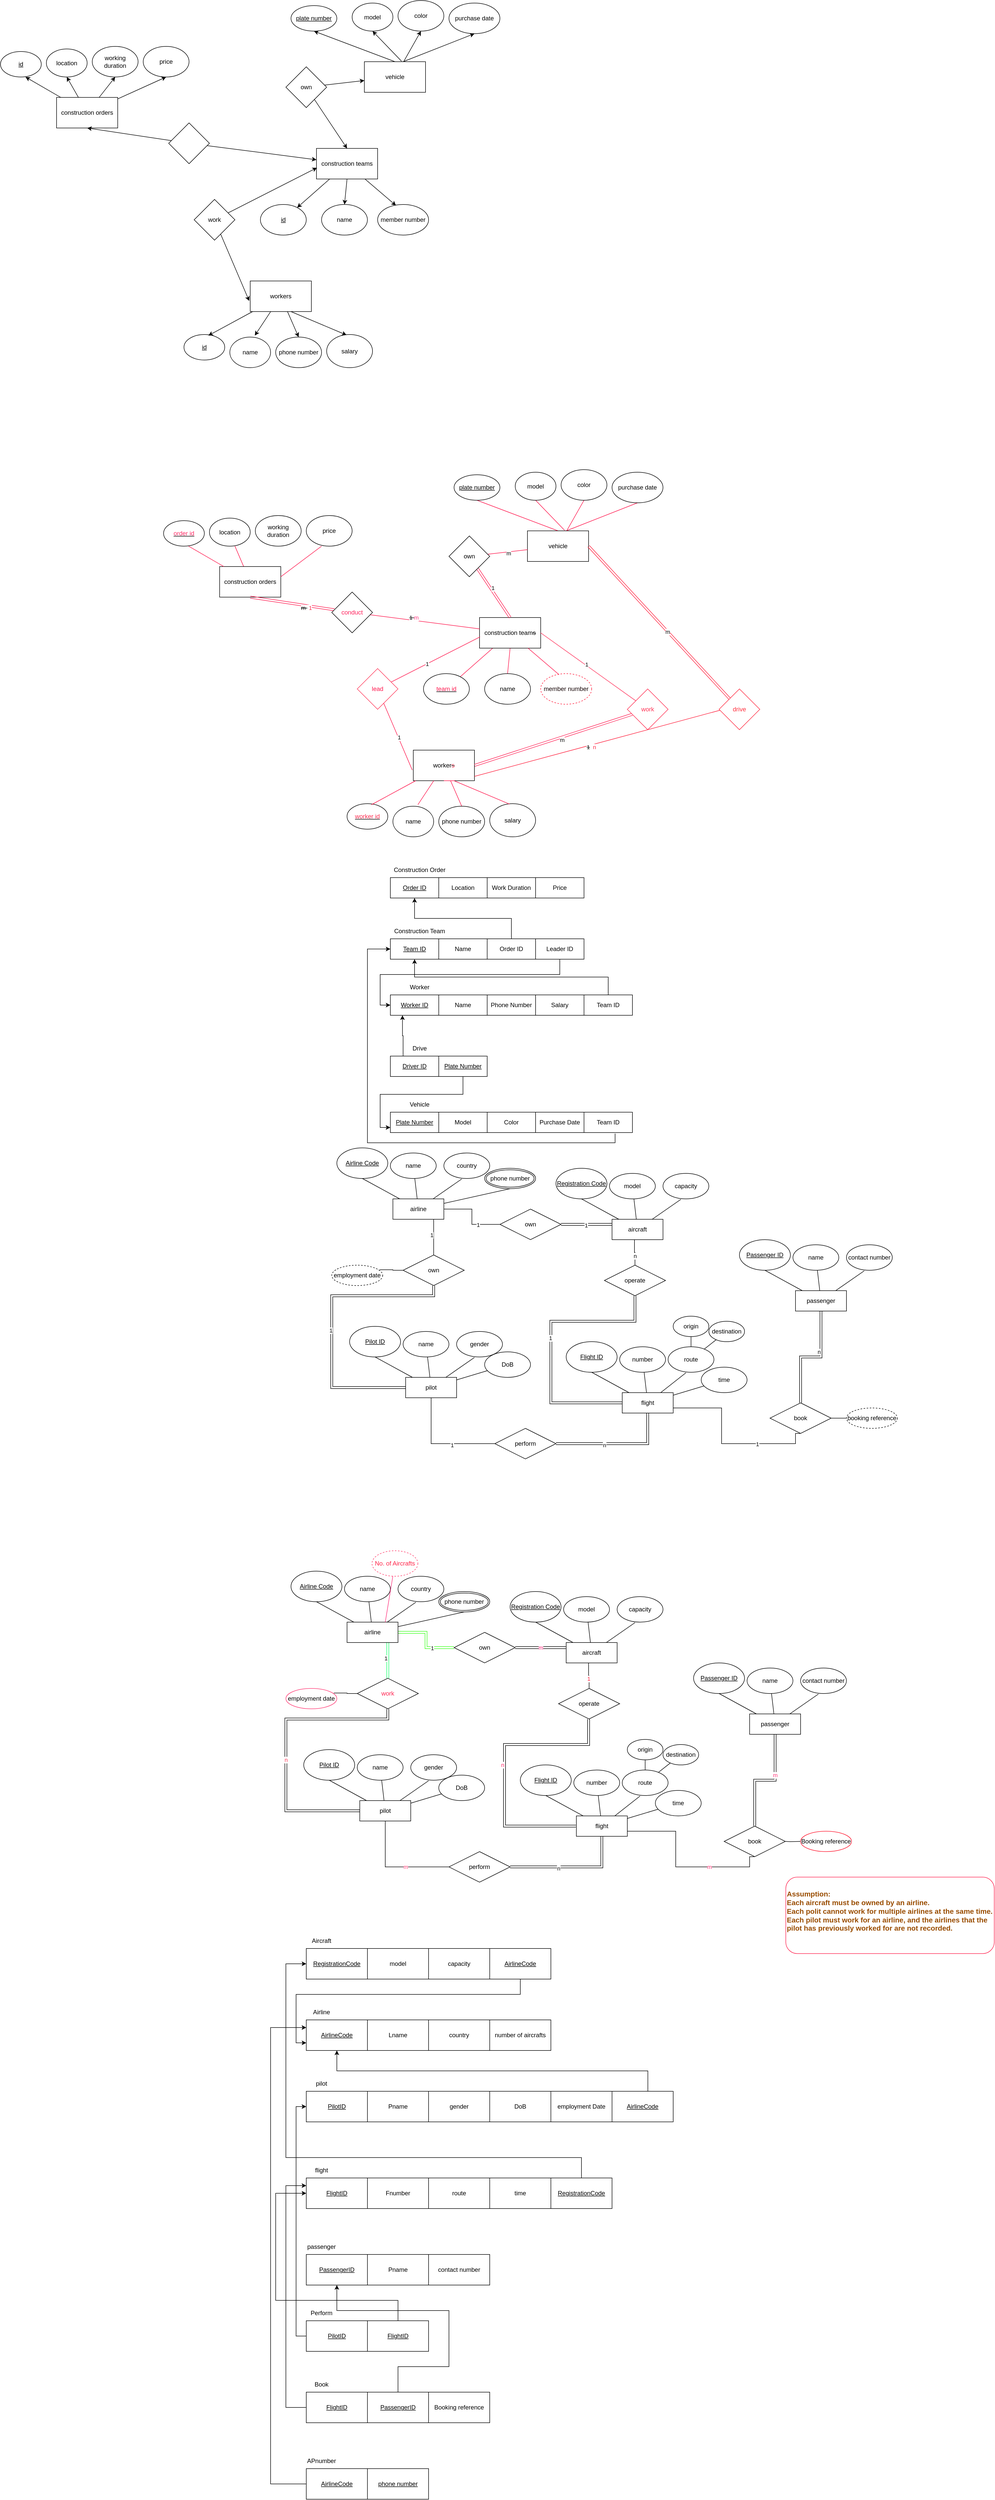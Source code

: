 <mxfile version="24.0.1" type="github">
  <diagram name="Page-1" id="JMm6PtPlRwwBxD2z2W0a">
    <mxGraphModel dx="1964" dy="1064" grid="1" gridSize="10" guides="1" tooltips="1" connect="1" arrows="1" fold="1" page="1" pageScale="1" pageWidth="827" pageHeight="1169" math="0" shadow="0">
      <root>
        <mxCell id="0" />
        <mxCell id="1" parent="0" />
        <mxCell id="de_9uCMgTR183DCYXGKh-40" style="rounded=0;orthogonalLoop=1;jettySize=auto;html=1;entryX=0.5;entryY=1;entryDx=0;entryDy=0;" parent="1" source="de_9uCMgTR183DCYXGKh-1" target="de_9uCMgTR183DCYXGKh-36" edge="1">
          <mxGeometry relative="1" as="geometry" />
        </mxCell>
        <mxCell id="de_9uCMgTR183DCYXGKh-41" style="rounded=0;orthogonalLoop=1;jettySize=auto;html=1;entryX=0.5;entryY=1;entryDx=0;entryDy=0;" parent="1" source="de_9uCMgTR183DCYXGKh-1" target="de_9uCMgTR183DCYXGKh-37" edge="1">
          <mxGeometry relative="1" as="geometry" />
        </mxCell>
        <mxCell id="de_9uCMgTR183DCYXGKh-42" style="rounded=0;orthogonalLoop=1;jettySize=auto;html=1;entryX=0.5;entryY=1;entryDx=0;entryDy=0;" parent="1" source="de_9uCMgTR183DCYXGKh-1" target="de_9uCMgTR183DCYXGKh-38" edge="1">
          <mxGeometry relative="1" as="geometry" />
        </mxCell>
        <mxCell id="de_9uCMgTR183DCYXGKh-1" value="construction orders" style="rounded=0;whiteSpace=wrap;html=1;" parent="1" vertex="1">
          <mxGeometry x="-190" y="290" width="120" height="60" as="geometry" />
        </mxCell>
        <mxCell id="de_9uCMgTR183DCYXGKh-9" style="rounded=0;orthogonalLoop=1;jettySize=auto;html=1;" parent="1" source="de_9uCMgTR183DCYXGKh-4" target="de_9uCMgTR183DCYXGKh-6" edge="1">
          <mxGeometry relative="1" as="geometry" />
        </mxCell>
        <mxCell id="de_9uCMgTR183DCYXGKh-10" style="rounded=0;orthogonalLoop=1;jettySize=auto;html=1;exitX=0.5;exitY=1;exitDx=0;exitDy=0;entryX=0.5;entryY=0;entryDx=0;entryDy=0;" parent="1" source="de_9uCMgTR183DCYXGKh-4" target="de_9uCMgTR183DCYXGKh-7" edge="1">
          <mxGeometry relative="1" as="geometry" />
        </mxCell>
        <mxCell id="de_9uCMgTR183DCYXGKh-4" value="construction teams" style="whiteSpace=wrap;html=1;" parent="1" vertex="1">
          <mxGeometry x="320" y="390" width="120" height="60" as="geometry" />
        </mxCell>
        <mxCell id="de_9uCMgTR183DCYXGKh-6" value="&lt;u&gt;id&lt;/u&gt;" style="ellipse;whiteSpace=wrap;html=1;" parent="1" vertex="1">
          <mxGeometry x="210" y="500" width="90" height="60" as="geometry" />
        </mxCell>
        <mxCell id="de_9uCMgTR183DCYXGKh-7" value="name" style="ellipse;whiteSpace=wrap;html=1;" parent="1" vertex="1">
          <mxGeometry x="330" y="500" width="90" height="60" as="geometry" />
        </mxCell>
        <mxCell id="de_9uCMgTR183DCYXGKh-8" value="member number" style="ellipse;whiteSpace=wrap;html=1;" parent="1" vertex="1">
          <mxGeometry x="440" y="500" width="100" height="60" as="geometry" />
        </mxCell>
        <mxCell id="de_9uCMgTR183DCYXGKh-11" style="rounded=0;orthogonalLoop=1;jettySize=auto;html=1;entryX=0.36;entryY=0.033;entryDx=0;entryDy=0;entryPerimeter=0;" parent="1" source="de_9uCMgTR183DCYXGKh-4" target="de_9uCMgTR183DCYXGKh-8" edge="1">
          <mxGeometry relative="1" as="geometry" />
        </mxCell>
        <mxCell id="de_9uCMgTR183DCYXGKh-25" style="rounded=0;orthogonalLoop=1;jettySize=auto;html=1;entryX=0.5;entryY=0;entryDx=0;entryDy=0;" parent="1" source="de_9uCMgTR183DCYXGKh-12" target="de_9uCMgTR183DCYXGKh-19" edge="1">
          <mxGeometry relative="1" as="geometry" />
        </mxCell>
        <mxCell id="de_9uCMgTR183DCYXGKh-12" value="workers" style="rounded=0;whiteSpace=wrap;html=1;" parent="1" vertex="1">
          <mxGeometry x="190" y="650" width="120" height="60" as="geometry" />
        </mxCell>
        <mxCell id="de_9uCMgTR183DCYXGKh-14" style="rounded=0;orthogonalLoop=1;jettySize=auto;html=1;entryX=0.008;entryY=0.633;entryDx=0;entryDy=0;entryPerimeter=0;" parent="1" source="de_9uCMgTR183DCYXGKh-13" target="de_9uCMgTR183DCYXGKh-4" edge="1">
          <mxGeometry relative="1" as="geometry" />
        </mxCell>
        <mxCell id="de_9uCMgTR183DCYXGKh-13" value="work" style="rhombus;whiteSpace=wrap;html=1;" parent="1" vertex="1">
          <mxGeometry x="80" y="490" width="80" height="80" as="geometry" />
        </mxCell>
        <mxCell id="de_9uCMgTR183DCYXGKh-16" style="rounded=0;orthogonalLoop=1;jettySize=auto;html=1;entryX=-0.017;entryY=0.65;entryDx=0;entryDy=0;entryPerimeter=0;" parent="1" source="de_9uCMgTR183DCYXGKh-13" target="de_9uCMgTR183DCYXGKh-12" edge="1">
          <mxGeometry relative="1" as="geometry">
            <mxPoint x="10" y="610" as="sourcePoint" />
          </mxGeometry>
        </mxCell>
        <mxCell id="de_9uCMgTR183DCYXGKh-17" value="&lt;u&gt;id&lt;/u&gt;" style="ellipse;whiteSpace=wrap;html=1;" parent="1" vertex="1">
          <mxGeometry x="60" y="755" width="80" height="50" as="geometry" />
        </mxCell>
        <mxCell id="de_9uCMgTR183DCYXGKh-18" value="name" style="ellipse;whiteSpace=wrap;html=1;" parent="1" vertex="1">
          <mxGeometry x="150" y="760" width="80" height="60" as="geometry" />
        </mxCell>
        <mxCell id="de_9uCMgTR183DCYXGKh-19" value="phone number" style="ellipse;whiteSpace=wrap;html=1;" parent="1" vertex="1">
          <mxGeometry x="240" y="760" width="90" height="60" as="geometry" />
        </mxCell>
        <mxCell id="de_9uCMgTR183DCYXGKh-20" value="salary" style="ellipse;whiteSpace=wrap;html=1;" parent="1" vertex="1">
          <mxGeometry x="340" y="755" width="90" height="65" as="geometry" />
        </mxCell>
        <mxCell id="de_9uCMgTR183DCYXGKh-21" style="rounded=0;orthogonalLoop=1;jettySize=auto;html=1;entryX=0.6;entryY=0.04;entryDx=0;entryDy=0;entryPerimeter=0;" parent="1" source="de_9uCMgTR183DCYXGKh-12" target="de_9uCMgTR183DCYXGKh-17" edge="1">
          <mxGeometry relative="1" as="geometry" />
        </mxCell>
        <mxCell id="de_9uCMgTR183DCYXGKh-22" style="rounded=0;orthogonalLoop=1;jettySize=auto;html=1;entryX=0.613;entryY=-0.05;entryDx=0;entryDy=0;entryPerimeter=0;" parent="1" source="de_9uCMgTR183DCYXGKh-12" target="de_9uCMgTR183DCYXGKh-18" edge="1">
          <mxGeometry relative="1" as="geometry" />
        </mxCell>
        <mxCell id="de_9uCMgTR183DCYXGKh-24" style="rounded=0;orthogonalLoop=1;jettySize=auto;html=1;exitX=0.5;exitY=1;exitDx=0;exitDy=0;entryX=0.433;entryY=0.015;entryDx=0;entryDy=0;entryPerimeter=0;" parent="1" source="de_9uCMgTR183DCYXGKh-12" target="de_9uCMgTR183DCYXGKh-20" edge="1">
          <mxGeometry relative="1" as="geometry">
            <Array as="points">
              <mxPoint x="270" y="710" />
            </Array>
          </mxGeometry>
        </mxCell>
        <mxCell id="de_9uCMgTR183DCYXGKh-31" style="rounded=0;orthogonalLoop=1;jettySize=auto;html=1;exitX=0.5;exitY=0;exitDx=0;exitDy=0;entryX=0.5;entryY=1;entryDx=0;entryDy=0;" parent="1" source="de_9uCMgTR183DCYXGKh-26" target="de_9uCMgTR183DCYXGKh-27" edge="1">
          <mxGeometry relative="1" as="geometry" />
        </mxCell>
        <mxCell id="de_9uCMgTR183DCYXGKh-32" style="rounded=0;orthogonalLoop=1;jettySize=auto;html=1;entryX=0.5;entryY=1;entryDx=0;entryDy=0;exitX=0.608;exitY=-0.017;exitDx=0;exitDy=0;exitPerimeter=0;" parent="1" source="de_9uCMgTR183DCYXGKh-26" target="de_9uCMgTR183DCYXGKh-28" edge="1">
          <mxGeometry relative="1" as="geometry" />
        </mxCell>
        <mxCell id="de_9uCMgTR183DCYXGKh-33" style="rounded=0;orthogonalLoop=1;jettySize=auto;html=1;entryX=0.5;entryY=1;entryDx=0;entryDy=0;" parent="1" source="de_9uCMgTR183DCYXGKh-26" target="de_9uCMgTR183DCYXGKh-29" edge="1">
          <mxGeometry relative="1" as="geometry" />
        </mxCell>
        <mxCell id="de_9uCMgTR183DCYXGKh-34" style="rounded=0;orthogonalLoop=1;jettySize=auto;html=1;entryX=0.5;entryY=1;entryDx=0;entryDy=0;" parent="1" source="de_9uCMgTR183DCYXGKh-26" target="de_9uCMgTR183DCYXGKh-30" edge="1">
          <mxGeometry relative="1" as="geometry">
            <Array as="points">
              <mxPoint x="490" y="220" />
            </Array>
          </mxGeometry>
        </mxCell>
        <mxCell id="de_9uCMgTR183DCYXGKh-26" value="vehicle" style="rounded=0;whiteSpace=wrap;html=1;" parent="1" vertex="1">
          <mxGeometry x="414" y="220" width="120" height="60" as="geometry" />
        </mxCell>
        <mxCell id="de_9uCMgTR183DCYXGKh-27" value="&lt;u&gt;plate number&lt;/u&gt;" style="ellipse;whiteSpace=wrap;html=1;" parent="1" vertex="1">
          <mxGeometry x="270" y="110" width="90" height="50" as="geometry" />
        </mxCell>
        <mxCell id="de_9uCMgTR183DCYXGKh-28" value="model" style="ellipse;whiteSpace=wrap;html=1;" parent="1" vertex="1">
          <mxGeometry x="390" y="105" width="80" height="55" as="geometry" />
        </mxCell>
        <mxCell id="de_9uCMgTR183DCYXGKh-29" value="color" style="ellipse;whiteSpace=wrap;html=1;" parent="1" vertex="1">
          <mxGeometry x="480" y="100" width="90" height="60" as="geometry" />
        </mxCell>
        <mxCell id="de_9uCMgTR183DCYXGKh-30" value="purchase date" style="ellipse;whiteSpace=wrap;html=1;" parent="1" vertex="1">
          <mxGeometry x="580" y="105" width="100" height="60" as="geometry" />
        </mxCell>
        <mxCell id="de_9uCMgTR183DCYXGKh-35" value="&lt;u&gt;id&lt;/u&gt;" style="ellipse;whiteSpace=wrap;html=1;" parent="1" vertex="1">
          <mxGeometry x="-300" y="200" width="80" height="50" as="geometry" />
        </mxCell>
        <mxCell id="de_9uCMgTR183DCYXGKh-36" value="location" style="ellipse;whiteSpace=wrap;html=1;" parent="1" vertex="1">
          <mxGeometry x="-210" y="195" width="80" height="55" as="geometry" />
        </mxCell>
        <mxCell id="de_9uCMgTR183DCYXGKh-37" value="working duration" style="ellipse;whiteSpace=wrap;html=1;" parent="1" vertex="1">
          <mxGeometry x="-120" y="190" width="90" height="60" as="geometry" />
        </mxCell>
        <mxCell id="de_9uCMgTR183DCYXGKh-38" value="price" style="ellipse;whiteSpace=wrap;html=1;" parent="1" vertex="1">
          <mxGeometry x="-20" y="190" width="90" height="60" as="geometry" />
        </mxCell>
        <mxCell id="de_9uCMgTR183DCYXGKh-39" style="rounded=0;orthogonalLoop=1;jettySize=auto;html=1;entryX=0.613;entryY=1;entryDx=0;entryDy=0;entryPerimeter=0;" parent="1" source="de_9uCMgTR183DCYXGKh-1" target="de_9uCMgTR183DCYXGKh-35" edge="1">
          <mxGeometry relative="1" as="geometry" />
        </mxCell>
        <mxCell id="de_9uCMgTR183DCYXGKh-44" style="rounded=0;orthogonalLoop=1;jettySize=auto;html=1;" parent="1" source="de_9uCMgTR183DCYXGKh-43" target="de_9uCMgTR183DCYXGKh-26" edge="1">
          <mxGeometry relative="1" as="geometry" />
        </mxCell>
        <mxCell id="de_9uCMgTR183DCYXGKh-45" style="rounded=0;orthogonalLoop=1;jettySize=auto;html=1;entryX=0.5;entryY=0;entryDx=0;entryDy=0;" parent="1" source="de_9uCMgTR183DCYXGKh-43" target="de_9uCMgTR183DCYXGKh-4" edge="1">
          <mxGeometry relative="1" as="geometry" />
        </mxCell>
        <mxCell id="de_9uCMgTR183DCYXGKh-43" value="own" style="rhombus;whiteSpace=wrap;html=1;" parent="1" vertex="1">
          <mxGeometry x="260" y="230" width="80" height="80" as="geometry" />
        </mxCell>
        <mxCell id="ziKmxYLJd6Wl2C1ueZbQ-2" style="rounded=0;orthogonalLoop=1;jettySize=auto;html=1;entryX=0.5;entryY=1;entryDx=0;entryDy=0;" parent="1" source="ziKmxYLJd6Wl2C1ueZbQ-1" target="de_9uCMgTR183DCYXGKh-1" edge="1">
          <mxGeometry relative="1" as="geometry" />
        </mxCell>
        <mxCell id="ziKmxYLJd6Wl2C1ueZbQ-3" style="rounded=0;orthogonalLoop=1;jettySize=auto;html=1;" parent="1" source="ziKmxYLJd6Wl2C1ueZbQ-1" target="de_9uCMgTR183DCYXGKh-4" edge="1">
          <mxGeometry relative="1" as="geometry" />
        </mxCell>
        <mxCell id="ziKmxYLJd6Wl2C1ueZbQ-1" value="" style="rhombus;whiteSpace=wrap;html=1;" parent="1" vertex="1">
          <mxGeometry x="30" y="340" width="80" height="80" as="geometry" />
        </mxCell>
        <mxCell id="NSjd3WbEN7ue7_gi9gjr-1" style="rounded=0;orthogonalLoop=1;jettySize=auto;html=1;entryX=0.5;entryY=1;entryDx=0;entryDy=0;curved=0;strokeColor=none;" parent="1" source="NSjd3WbEN7ue7_gi9gjr-4" target="NSjd3WbEN7ue7_gi9gjr-34" edge="1">
          <mxGeometry relative="1" as="geometry" />
        </mxCell>
        <mxCell id="NSjd3WbEN7ue7_gi9gjr-46" style="rounded=0;orthogonalLoop=1;jettySize=auto;html=1;endArrow=none;endFill=0;strokeColor=#FF174D;" parent="1" source="NSjd3WbEN7ue7_gi9gjr-4" edge="1">
          <mxGeometry relative="1" as="geometry">
            <mxPoint x="160" y="1170" as="targetPoint" />
          </mxGeometry>
        </mxCell>
        <mxCell id="NSjd3WbEN7ue7_gi9gjr-4" value="construction orders" style="rounded=0;whiteSpace=wrap;html=1;" parent="1" vertex="1">
          <mxGeometry x="130" y="1210" width="120" height="60" as="geometry" />
        </mxCell>
        <mxCell id="NSjd3WbEN7ue7_gi9gjr-5" style="rounded=0;orthogonalLoop=1;jettySize=auto;html=1;endArrow=none;endFill=0;strokeColor=#FF174D;" parent="1" source="NSjd3WbEN7ue7_gi9gjr-7" target="NSjd3WbEN7ue7_gi9gjr-8" edge="1">
          <mxGeometry relative="1" as="geometry" />
        </mxCell>
        <mxCell id="NSjd3WbEN7ue7_gi9gjr-6" style="rounded=0;orthogonalLoop=1;jettySize=auto;html=1;exitX=0.5;exitY=1;exitDx=0;exitDy=0;entryX=0.5;entryY=0;entryDx=0;entryDy=0;endArrow=none;endFill=0;strokeColor=#FF174D;" parent="1" source="NSjd3WbEN7ue7_gi9gjr-7" target="NSjd3WbEN7ue7_gi9gjr-9" edge="1">
          <mxGeometry relative="1" as="geometry" />
        </mxCell>
        <mxCell id="NSjd3WbEN7ue7_gi9gjr-7" value="construction team&lt;strike&gt;s&lt;/strike&gt;" style="whiteSpace=wrap;html=1;" parent="1" vertex="1">
          <mxGeometry x="640" y="1310" width="120" height="60" as="geometry" />
        </mxCell>
        <mxCell id="NSjd3WbEN7ue7_gi9gjr-8" value="&lt;u&gt;&lt;font color=&quot;#ff1c51&quot;&gt;team id&lt;/font&gt;&lt;/u&gt;" style="ellipse;whiteSpace=wrap;html=1;" parent="1" vertex="1">
          <mxGeometry x="530" y="1420" width="90" height="60" as="geometry" />
        </mxCell>
        <mxCell id="NSjd3WbEN7ue7_gi9gjr-9" value="name" style="ellipse;whiteSpace=wrap;html=1;" parent="1" vertex="1">
          <mxGeometry x="650" y="1420" width="90" height="60" as="geometry" />
        </mxCell>
        <mxCell id="NSjd3WbEN7ue7_gi9gjr-10" value="&lt;font color=&quot;#140304&quot;&gt;member number&lt;/font&gt;" style="ellipse;whiteSpace=wrap;html=1;points=[[0,0,0,0,0],[0,0.5,0,0,0],[0,1,0,0,0],[0.5,0,0,0,0],[0.5,1,0,0,0],[1,0,0,0,0],[1,0.5,0,0,0],[1,1,0,0,0]];dashed=1;strokeColor=#FF1938;" parent="1" vertex="1">
          <mxGeometry x="760" y="1420" width="100" height="60" as="geometry" />
        </mxCell>
        <mxCell id="NSjd3WbEN7ue7_gi9gjr-11" style="rounded=0;orthogonalLoop=1;jettySize=auto;html=1;entryX=0.36;entryY=0.033;entryDx=0;entryDy=0;entryPerimeter=0;endArrow=none;endFill=0;strokeColor=#FF174D;" parent="1" source="NSjd3WbEN7ue7_gi9gjr-7" target="NSjd3WbEN7ue7_gi9gjr-10" edge="1">
          <mxGeometry relative="1" as="geometry" />
        </mxCell>
        <mxCell id="NSjd3WbEN7ue7_gi9gjr-12" style="rounded=0;orthogonalLoop=1;jettySize=auto;html=1;entryX=0.5;entryY=0;entryDx=0;entryDy=0;endArrow=none;endFill=0;strokeColor=#FF174D;" parent="1" source="NSjd3WbEN7ue7_gi9gjr-13" target="NSjd3WbEN7ue7_gi9gjr-19" edge="1">
          <mxGeometry relative="1" as="geometry" />
        </mxCell>
        <mxCell id="NSjd3WbEN7ue7_gi9gjr-13" value="worker&lt;strike&gt;&lt;font color=&quot;#ff213f&quot;&gt;s&lt;/font&gt;&lt;/strike&gt;" style="rounded=0;whiteSpace=wrap;html=1;" parent="1" vertex="1">
          <mxGeometry x="510" y="1570" width="120" height="60" as="geometry" />
        </mxCell>
        <mxCell id="NSjd3WbEN7ue7_gi9gjr-14" style="rounded=0;orthogonalLoop=1;jettySize=auto;html=1;entryX=0.008;entryY=0.633;entryDx=0;entryDy=0;entryPerimeter=0;endArrow=none;endFill=0;strokeColor=#FF174D;" parent="1" source="NSjd3WbEN7ue7_gi9gjr-15" target="NSjd3WbEN7ue7_gi9gjr-7" edge="1">
          <mxGeometry relative="1" as="geometry" />
        </mxCell>
        <mxCell id="NSjd3WbEN7ue7_gi9gjr-54" value="1" style="edgeLabel;html=1;align=center;verticalAlign=middle;resizable=0;points=[];" parent="NSjd3WbEN7ue7_gi9gjr-14" vertex="1" connectable="0">
          <mxGeometry x="-0.199" relative="1" as="geometry">
            <mxPoint as="offset" />
          </mxGeometry>
        </mxCell>
        <mxCell id="NSjd3WbEN7ue7_gi9gjr-15" value="&lt;font color=&quot;#ff194f&quot;&gt;lead&lt;/font&gt;" style="rhombus;whiteSpace=wrap;html=1;strokeColor=#FF4060;" parent="1" vertex="1">
          <mxGeometry x="400" y="1410" width="80" height="80" as="geometry" />
        </mxCell>
        <mxCell id="NSjd3WbEN7ue7_gi9gjr-16" style="rounded=0;orthogonalLoop=1;jettySize=auto;html=1;entryX=-0.017;entryY=0.65;entryDx=0;entryDy=0;entryPerimeter=0;endArrow=none;endFill=0;strokeColor=#FF174D;" parent="1" source="NSjd3WbEN7ue7_gi9gjr-15" target="NSjd3WbEN7ue7_gi9gjr-13" edge="1">
          <mxGeometry relative="1" as="geometry">
            <mxPoint x="330" y="1530" as="sourcePoint" />
          </mxGeometry>
        </mxCell>
        <mxCell id="NSjd3WbEN7ue7_gi9gjr-53" value="1" style="edgeLabel;html=1;align=center;verticalAlign=middle;resizable=0;points=[];" parent="NSjd3WbEN7ue7_gi9gjr-16" vertex="1" connectable="0">
          <mxGeometry x="0.024" y="1" relative="1" as="geometry">
            <mxPoint as="offset" />
          </mxGeometry>
        </mxCell>
        <mxCell id="NSjd3WbEN7ue7_gi9gjr-17" value="&lt;u&gt;&lt;font color=&quot;#ff2e51&quot;&gt;worker id&lt;/font&gt;&lt;/u&gt;" style="ellipse;whiteSpace=wrap;html=1;" parent="1" vertex="1">
          <mxGeometry x="380" y="1675" width="80" height="50" as="geometry" />
        </mxCell>
        <mxCell id="NSjd3WbEN7ue7_gi9gjr-18" value="name" style="ellipse;whiteSpace=wrap;html=1;" parent="1" vertex="1">
          <mxGeometry x="470" y="1680" width="80" height="60" as="geometry" />
        </mxCell>
        <mxCell id="NSjd3WbEN7ue7_gi9gjr-19" value="phone number" style="ellipse;whiteSpace=wrap;html=1;" parent="1" vertex="1">
          <mxGeometry x="560" y="1680" width="90" height="60" as="geometry" />
        </mxCell>
        <mxCell id="NSjd3WbEN7ue7_gi9gjr-20" value="salary" style="ellipse;whiteSpace=wrap;html=1;" parent="1" vertex="1">
          <mxGeometry x="660" y="1675" width="90" height="65" as="geometry" />
        </mxCell>
        <mxCell id="NSjd3WbEN7ue7_gi9gjr-21" style="rounded=0;orthogonalLoop=1;jettySize=auto;html=1;entryX=0.6;entryY=0.04;entryDx=0;entryDy=0;entryPerimeter=0;endArrow=none;endFill=0;strokeColor=#FF174D;" parent="1" source="NSjd3WbEN7ue7_gi9gjr-13" target="NSjd3WbEN7ue7_gi9gjr-17" edge="1">
          <mxGeometry relative="1" as="geometry" />
        </mxCell>
        <mxCell id="NSjd3WbEN7ue7_gi9gjr-22" style="rounded=0;orthogonalLoop=1;jettySize=auto;html=1;entryX=0.613;entryY=-0.05;entryDx=0;entryDy=0;entryPerimeter=0;endArrow=none;endFill=0;strokeColor=#FF174D;" parent="1" source="NSjd3WbEN7ue7_gi9gjr-13" target="NSjd3WbEN7ue7_gi9gjr-18" edge="1">
          <mxGeometry relative="1" as="geometry" />
        </mxCell>
        <mxCell id="NSjd3WbEN7ue7_gi9gjr-23" style="rounded=0;orthogonalLoop=1;jettySize=auto;html=1;exitX=0.5;exitY=1;exitDx=0;exitDy=0;entryX=0.433;entryY=0.015;entryDx=0;entryDy=0;entryPerimeter=0;endArrow=none;endFill=0;strokeColor=#FF174D;" parent="1" source="NSjd3WbEN7ue7_gi9gjr-13" target="NSjd3WbEN7ue7_gi9gjr-20" edge="1">
          <mxGeometry relative="1" as="geometry">
            <Array as="points">
              <mxPoint x="590" y="1630" />
            </Array>
          </mxGeometry>
        </mxCell>
        <mxCell id="NSjd3WbEN7ue7_gi9gjr-24" style="rounded=0;orthogonalLoop=1;jettySize=auto;html=1;exitX=0.5;exitY=0;exitDx=0;exitDy=0;entryX=0.5;entryY=1;entryDx=0;entryDy=0;endArrow=none;endFill=0;strokeColor=#FF174D;" parent="1" source="NSjd3WbEN7ue7_gi9gjr-28" target="NSjd3WbEN7ue7_gi9gjr-29" edge="1">
          <mxGeometry relative="1" as="geometry" />
        </mxCell>
        <mxCell id="NSjd3WbEN7ue7_gi9gjr-25" style="rounded=0;orthogonalLoop=1;jettySize=auto;html=1;entryX=0.5;entryY=1;entryDx=0;entryDy=0;exitX=0.608;exitY=-0.017;exitDx=0;exitDy=0;exitPerimeter=0;endArrow=none;endFill=0;strokeColor=#FF174D;" parent="1" source="NSjd3WbEN7ue7_gi9gjr-28" target="NSjd3WbEN7ue7_gi9gjr-30" edge="1">
          <mxGeometry relative="1" as="geometry" />
        </mxCell>
        <mxCell id="NSjd3WbEN7ue7_gi9gjr-26" style="rounded=0;orthogonalLoop=1;jettySize=auto;html=1;entryX=0.5;entryY=1;entryDx=0;entryDy=0;endArrow=none;endFill=0;strokeColor=#FF174D;" parent="1" source="NSjd3WbEN7ue7_gi9gjr-28" target="NSjd3WbEN7ue7_gi9gjr-31" edge="1">
          <mxGeometry relative="1" as="geometry" />
        </mxCell>
        <mxCell id="NSjd3WbEN7ue7_gi9gjr-27" style="rounded=0;orthogonalLoop=1;jettySize=auto;html=1;entryX=0.5;entryY=1;entryDx=0;entryDy=0;endArrow=none;endFill=0;strokeColor=#FF174D;" parent="1" source="NSjd3WbEN7ue7_gi9gjr-28" target="NSjd3WbEN7ue7_gi9gjr-32" edge="1">
          <mxGeometry relative="1" as="geometry">
            <Array as="points">
              <mxPoint x="810" y="1140" />
            </Array>
          </mxGeometry>
        </mxCell>
        <mxCell id="NSjd3WbEN7ue7_gi9gjr-28" value="vehicle" style="rounded=0;whiteSpace=wrap;html=1;" parent="1" vertex="1">
          <mxGeometry x="734" y="1140" width="120" height="60" as="geometry" />
        </mxCell>
        <mxCell id="NSjd3WbEN7ue7_gi9gjr-29" value="&lt;u&gt;plate number&lt;/u&gt;" style="ellipse;whiteSpace=wrap;html=1;" parent="1" vertex="1">
          <mxGeometry x="590" y="1030" width="90" height="50" as="geometry" />
        </mxCell>
        <mxCell id="NSjd3WbEN7ue7_gi9gjr-30" value="model" style="ellipse;whiteSpace=wrap;html=1;" parent="1" vertex="1">
          <mxGeometry x="710" y="1025" width="80" height="55" as="geometry" />
        </mxCell>
        <mxCell id="NSjd3WbEN7ue7_gi9gjr-31" value="color" style="ellipse;whiteSpace=wrap;html=1;" parent="1" vertex="1">
          <mxGeometry x="800" y="1020" width="90" height="60" as="geometry" />
        </mxCell>
        <mxCell id="NSjd3WbEN7ue7_gi9gjr-32" value="purchase date" style="ellipse;whiteSpace=wrap;html=1;" parent="1" vertex="1">
          <mxGeometry x="900" y="1025" width="100" height="60" as="geometry" />
        </mxCell>
        <mxCell id="NSjd3WbEN7ue7_gi9gjr-33" value="&lt;u&gt;&lt;font color=&quot;#ff2e66&quot;&gt;order id&lt;/font&gt;&lt;/u&gt;" style="ellipse;whiteSpace=wrap;html=1;" parent="1" vertex="1">
          <mxGeometry x="20" y="1120" width="80" height="50" as="geometry" />
        </mxCell>
        <mxCell id="NSjd3WbEN7ue7_gi9gjr-34" value="location" style="ellipse;whiteSpace=wrap;html=1;" parent="1" vertex="1">
          <mxGeometry x="110" y="1115" width="80" height="55" as="geometry" />
        </mxCell>
        <mxCell id="NSjd3WbEN7ue7_gi9gjr-35" value="working duration" style="ellipse;whiteSpace=wrap;html=1;" parent="1" vertex="1">
          <mxGeometry x="200" y="1110" width="90" height="60" as="geometry" />
        </mxCell>
        <mxCell id="NSjd3WbEN7ue7_gi9gjr-36" value="price" style="ellipse;whiteSpace=wrap;html=1;" parent="1" vertex="1">
          <mxGeometry x="300" y="1110" width="90" height="60" as="geometry" />
        </mxCell>
        <mxCell id="NSjd3WbEN7ue7_gi9gjr-37" style="rounded=0;orthogonalLoop=1;jettySize=auto;html=1;entryX=0.613;entryY=1;entryDx=0;entryDy=0;entryPerimeter=0;endArrow=none;endFill=0;strokeColor=#FF174D;" parent="1" source="NSjd3WbEN7ue7_gi9gjr-4" target="NSjd3WbEN7ue7_gi9gjr-33" edge="1">
          <mxGeometry relative="1" as="geometry" />
        </mxCell>
        <mxCell id="NSjd3WbEN7ue7_gi9gjr-38" style="rounded=0;orthogonalLoop=1;jettySize=auto;html=1;endArrow=none;endFill=0;strokeColor=#FF174D;" parent="1" source="NSjd3WbEN7ue7_gi9gjr-40" target="NSjd3WbEN7ue7_gi9gjr-28" edge="1">
          <mxGeometry relative="1" as="geometry" />
        </mxCell>
        <mxCell id="NSjd3WbEN7ue7_gi9gjr-57" value="m" style="edgeLabel;html=1;align=center;verticalAlign=middle;resizable=0;points=[];" parent="NSjd3WbEN7ue7_gi9gjr-38" vertex="1" connectable="0">
          <mxGeometry x="0.063" y="-3" relative="1" as="geometry">
            <mxPoint x="-1" as="offset" />
          </mxGeometry>
        </mxCell>
        <mxCell id="NSjd3WbEN7ue7_gi9gjr-39" style="rounded=0;orthogonalLoop=1;jettySize=auto;html=1;entryX=0.5;entryY=0;entryDx=0;entryDy=0;endArrow=none;endFill=0;strokeColor=#FF174D;shape=link;" parent="1" source="NSjd3WbEN7ue7_gi9gjr-40" target="NSjd3WbEN7ue7_gi9gjr-7" edge="1">
          <mxGeometry relative="1" as="geometry" />
        </mxCell>
        <mxCell id="NSjd3WbEN7ue7_gi9gjr-58" value="1" style="edgeLabel;html=1;align=center;verticalAlign=middle;resizable=0;points=[];" parent="NSjd3WbEN7ue7_gi9gjr-39" vertex="1" connectable="0">
          <mxGeometry x="-0.166" y="4" relative="1" as="geometry">
            <mxPoint as="offset" />
          </mxGeometry>
        </mxCell>
        <mxCell id="NSjd3WbEN7ue7_gi9gjr-40" value="own" style="rhombus;whiteSpace=wrap;html=1;" parent="1" vertex="1">
          <mxGeometry x="580" y="1150" width="80" height="80" as="geometry" />
        </mxCell>
        <mxCell id="NSjd3WbEN7ue7_gi9gjr-41" style="rounded=0;orthogonalLoop=1;jettySize=auto;html=1;entryX=0.5;entryY=1;entryDx=0;entryDy=0;endArrow=none;endFill=0;strokeColor=#FF174D;shape=link;" parent="1" source="NSjd3WbEN7ue7_gi9gjr-43" target="NSjd3WbEN7ue7_gi9gjr-4" edge="1">
          <mxGeometry relative="1" as="geometry" />
        </mxCell>
        <mxCell id="NSjd3WbEN7ue7_gi9gjr-59" value="&lt;strike&gt;m&amp;nbsp;&lt;/strike&gt;&amp;nbsp;&lt;font style=&quot;&quot; color=&quot;#ff2146&quot;&gt;1&lt;/font&gt;" style="edgeLabel;html=1;align=center;verticalAlign=middle;resizable=0;points=[];" parent="NSjd3WbEN7ue7_gi9gjr-41" vertex="1" connectable="0">
          <mxGeometry x="-0.164" y="2" relative="1" as="geometry">
            <mxPoint x="14" y="4" as="offset" />
          </mxGeometry>
        </mxCell>
        <mxCell id="NSjd3WbEN7ue7_gi9gjr-42" style="rounded=0;orthogonalLoop=1;jettySize=auto;html=1;endArrow=none;endFill=0;strokeColor=#FF174D;" parent="1" source="NSjd3WbEN7ue7_gi9gjr-43" target="NSjd3WbEN7ue7_gi9gjr-7" edge="1">
          <mxGeometry relative="1" as="geometry" />
        </mxCell>
        <mxCell id="NSjd3WbEN7ue7_gi9gjr-60" value="&lt;strike&gt;1 &lt;/strike&gt;&lt;font style=&quot;&quot; color=&quot;#ff3881&quot;&gt;m&lt;/font&gt;" style="edgeLabel;html=1;align=center;verticalAlign=middle;resizable=0;points=[];" parent="NSjd3WbEN7ue7_gi9gjr-42" vertex="1" connectable="0">
          <mxGeometry x="0.026" y="-1" relative="1" as="geometry">
            <mxPoint x="-25" y="-10" as="offset" />
          </mxGeometry>
        </mxCell>
        <mxCell id="NSjd3WbEN7ue7_gi9gjr-43" value="&lt;font color=&quot;#ff215c&quot;&gt;conduct&lt;/font&gt;" style="rhombus;whiteSpace=wrap;html=1;" parent="1" vertex="1">
          <mxGeometry x="350" y="1260" width="80" height="80" as="geometry" />
        </mxCell>
        <mxCell id="NSjd3WbEN7ue7_gi9gjr-45" value="" style="endArrow=none;html=1;rounded=0;strokeColor=#FF174D;" parent="1" edge="1">
          <mxGeometry width="50" height="50" relative="1" as="geometry">
            <mxPoint x="250" y="1230" as="sourcePoint" />
            <mxPoint x="330" y="1170" as="targetPoint" />
          </mxGeometry>
        </mxCell>
        <mxCell id="NSjd3WbEN7ue7_gi9gjr-48" style="rounded=0;orthogonalLoop=1;jettySize=auto;html=1;entryX=1;entryY=0.5;entryDx=0;entryDy=0;endArrow=none;endFill=0;shape=link;strokeColor=#FF2B5D;" parent="1" source="NSjd3WbEN7ue7_gi9gjr-47" target="NSjd3WbEN7ue7_gi9gjr-13" edge="1">
          <mxGeometry relative="1" as="geometry" />
        </mxCell>
        <mxCell id="NSjd3WbEN7ue7_gi9gjr-61" value="m" style="edgeLabel;html=1;align=center;verticalAlign=middle;resizable=0;points=[];" parent="NSjd3WbEN7ue7_gi9gjr-48" vertex="1" connectable="0">
          <mxGeometry x="-0.096" y="5" relative="1" as="geometry">
            <mxPoint as="offset" />
          </mxGeometry>
        </mxCell>
        <mxCell id="NSjd3WbEN7ue7_gi9gjr-49" style="rounded=0;orthogonalLoop=1;jettySize=auto;html=1;entryX=1;entryY=0.5;entryDx=0;entryDy=0;endArrow=none;endFill=0;strokeColor=#FF365E;" parent="1" source="NSjd3WbEN7ue7_gi9gjr-47" target="NSjd3WbEN7ue7_gi9gjr-7" edge="1">
          <mxGeometry relative="1" as="geometry" />
        </mxCell>
        <mxCell id="NSjd3WbEN7ue7_gi9gjr-62" value="1" style="edgeLabel;html=1;align=center;verticalAlign=middle;resizable=0;points=[];" parent="NSjd3WbEN7ue7_gi9gjr-49" vertex="1" connectable="0">
          <mxGeometry x="0.055" y="-2" relative="1" as="geometry">
            <mxPoint as="offset" />
          </mxGeometry>
        </mxCell>
        <mxCell id="NSjd3WbEN7ue7_gi9gjr-47" value="&lt;font color=&quot;#ff3657&quot;&gt;work&lt;/font&gt;" style="rhombus;whiteSpace=wrap;html=1;strokeColor=#FF3355;" parent="1" vertex="1">
          <mxGeometry x="930" y="1450" width="80" height="80" as="geometry" />
        </mxCell>
        <mxCell id="NSjd3WbEN7ue7_gi9gjr-51" style="rounded=0;orthogonalLoop=1;jettySize=auto;html=1;entryX=1;entryY=1;entryDx=0;entryDy=0;strokeColor=#FF2441;endArrow=none;endFill=0;" parent="1" edge="1">
          <mxGeometry relative="1" as="geometry">
            <mxPoint x="1118.485" y="1490.005" as="sourcePoint" />
            <mxPoint x="630" y="1621.52" as="targetPoint" />
          </mxGeometry>
        </mxCell>
        <mxCell id="NSjd3WbEN7ue7_gi9gjr-63" value="&lt;strike&gt;1&lt;/strike&gt;&amp;nbsp; &lt;font color=&quot;#ff2945&quot;&gt;n&lt;/font&gt;" style="edgeLabel;html=1;align=center;verticalAlign=middle;resizable=0;points=[];" parent="NSjd3WbEN7ue7_gi9gjr-51" vertex="1" connectable="0">
          <mxGeometry x="0.067" y="4" relative="1" as="geometry">
            <mxPoint as="offset" />
          </mxGeometry>
        </mxCell>
        <mxCell id="NSjd3WbEN7ue7_gi9gjr-52" style="rounded=0;orthogonalLoop=1;jettySize=auto;html=1;entryX=1;entryY=0.5;entryDx=0;entryDy=0;strokeColor=#FF2441;endArrow=none;endFill=0;shape=link;" parent="1" source="NSjd3WbEN7ue7_gi9gjr-50" target="NSjd3WbEN7ue7_gi9gjr-28" edge="1">
          <mxGeometry relative="1" as="geometry" />
        </mxCell>
        <mxCell id="NSjd3WbEN7ue7_gi9gjr-56" value="m" style="edgeLabel;html=1;align=center;verticalAlign=middle;resizable=0;points=[];" parent="NSjd3WbEN7ue7_gi9gjr-52" vertex="1" connectable="0">
          <mxGeometry x="-0.127" y="1" relative="1" as="geometry">
            <mxPoint y="-1" as="offset" />
          </mxGeometry>
        </mxCell>
        <mxCell id="NSjd3WbEN7ue7_gi9gjr-50" value="&lt;font color=&quot;#ff2e3c&quot;&gt;drive&lt;/font&gt;" style="rhombus;whiteSpace=wrap;html=1;strokeColor=#FF3045;" parent="1" vertex="1">
          <mxGeometry x="1110" y="1450" width="80" height="80" as="geometry" />
        </mxCell>
        <mxCell id="lD5-SnpX7ivPdxwVdFSV-2" value="" style="rounded=0;whiteSpace=wrap;html=1;" vertex="1" parent="1">
          <mxGeometry x="465" y="1820" width="375" height="40" as="geometry" />
        </mxCell>
        <mxCell id="lD5-SnpX7ivPdxwVdFSV-3" value="&lt;u&gt;Order ID&lt;/u&gt;" style="rounded=0;whiteSpace=wrap;html=1;" vertex="1" parent="1">
          <mxGeometry x="465" y="1820" width="95" height="40" as="geometry" />
        </mxCell>
        <mxCell id="lD5-SnpX7ivPdxwVdFSV-4" value="Location" style="rounded=0;whiteSpace=wrap;html=1;" vertex="1" parent="1">
          <mxGeometry x="560" y="1820" width="95" height="40" as="geometry" />
        </mxCell>
        <mxCell id="lD5-SnpX7ivPdxwVdFSV-5" value="Work Duration" style="rounded=0;whiteSpace=wrap;html=1;" vertex="1" parent="1">
          <mxGeometry x="655" y="1820" width="95" height="40" as="geometry" />
        </mxCell>
        <mxCell id="lD5-SnpX7ivPdxwVdFSV-6" value="Price" style="rounded=0;whiteSpace=wrap;html=1;" vertex="1" parent="1">
          <mxGeometry x="750" y="1820" width="95" height="40" as="geometry" />
        </mxCell>
        <mxCell id="lD5-SnpX7ivPdxwVdFSV-7" value="Construction Order" style="text;html=1;align=center;verticalAlign=middle;whiteSpace=wrap;rounded=0;" vertex="1" parent="1">
          <mxGeometry x="465" y="1790" width="115" height="30" as="geometry" />
        </mxCell>
        <mxCell id="lD5-SnpX7ivPdxwVdFSV-8" value="" style="rounded=0;whiteSpace=wrap;html=1;" vertex="1" parent="1">
          <mxGeometry x="465" y="1940" width="375" height="40" as="geometry" />
        </mxCell>
        <mxCell id="lD5-SnpX7ivPdxwVdFSV-9" value="&lt;u&gt;Team ID&lt;/u&gt;" style="rounded=0;whiteSpace=wrap;html=1;" vertex="1" parent="1">
          <mxGeometry x="465" y="1940" width="95" height="40" as="geometry" />
        </mxCell>
        <mxCell id="lD5-SnpX7ivPdxwVdFSV-10" value="Name" style="rounded=0;whiteSpace=wrap;html=1;" vertex="1" parent="1">
          <mxGeometry x="560" y="1940" width="95" height="40" as="geometry" />
        </mxCell>
        <mxCell id="lD5-SnpX7ivPdxwVdFSV-14" style="edgeStyle=orthogonalEdgeStyle;rounded=0;orthogonalLoop=1;jettySize=auto;html=1;entryX=0.5;entryY=1;entryDx=0;entryDy=0;" edge="1" parent="1" source="lD5-SnpX7ivPdxwVdFSV-11" target="lD5-SnpX7ivPdxwVdFSV-3">
          <mxGeometry relative="1" as="geometry">
            <Array as="points">
              <mxPoint x="703" y="1900" />
              <mxPoint x="513" y="1900" />
            </Array>
          </mxGeometry>
        </mxCell>
        <mxCell id="lD5-SnpX7ivPdxwVdFSV-11" value="Order ID" style="rounded=0;whiteSpace=wrap;html=1;" vertex="1" parent="1">
          <mxGeometry x="655" y="1940" width="95" height="40" as="geometry" />
        </mxCell>
        <mxCell id="lD5-SnpX7ivPdxwVdFSV-35" style="edgeStyle=orthogonalEdgeStyle;rounded=0;orthogonalLoop=1;jettySize=auto;html=1;entryX=0;entryY=0.5;entryDx=0;entryDy=0;" edge="1" parent="1" source="lD5-SnpX7ivPdxwVdFSV-12" target="lD5-SnpX7ivPdxwVdFSV-16">
          <mxGeometry relative="1" as="geometry">
            <Array as="points">
              <mxPoint x="798" y="2010" />
              <mxPoint x="445" y="2010" />
              <mxPoint x="445" y="2070" />
            </Array>
          </mxGeometry>
        </mxCell>
        <mxCell id="lD5-SnpX7ivPdxwVdFSV-12" value="Leader ID" style="rounded=0;whiteSpace=wrap;html=1;" vertex="1" parent="1">
          <mxGeometry x="750" y="1940" width="95" height="40" as="geometry" />
        </mxCell>
        <mxCell id="lD5-SnpX7ivPdxwVdFSV-13" value="Construction Team" style="text;html=1;align=center;verticalAlign=middle;whiteSpace=wrap;rounded=0;" vertex="1" parent="1">
          <mxGeometry x="465" y="1910" width="115" height="30" as="geometry" />
        </mxCell>
        <mxCell id="lD5-SnpX7ivPdxwVdFSV-15" value="" style="rounded=0;whiteSpace=wrap;html=1;" vertex="1" parent="1">
          <mxGeometry x="465" y="2050" width="375" height="40" as="geometry" />
        </mxCell>
        <mxCell id="lD5-SnpX7ivPdxwVdFSV-16" value="&lt;u&gt;Worker ID&lt;/u&gt;" style="rounded=0;whiteSpace=wrap;html=1;" vertex="1" parent="1">
          <mxGeometry x="465" y="2050" width="95" height="40" as="geometry" />
        </mxCell>
        <mxCell id="lD5-SnpX7ivPdxwVdFSV-17" value="Name" style="rounded=0;whiteSpace=wrap;html=1;" vertex="1" parent="1">
          <mxGeometry x="560" y="2050" width="95" height="40" as="geometry" />
        </mxCell>
        <mxCell id="lD5-SnpX7ivPdxwVdFSV-18" value="Phone Number" style="rounded=0;whiteSpace=wrap;html=1;" vertex="1" parent="1">
          <mxGeometry x="655" y="2050" width="95" height="40" as="geometry" />
        </mxCell>
        <mxCell id="lD5-SnpX7ivPdxwVdFSV-19" value="Salary" style="rounded=0;whiteSpace=wrap;html=1;" vertex="1" parent="1">
          <mxGeometry x="750" y="2050" width="95" height="40" as="geometry" />
        </mxCell>
        <mxCell id="lD5-SnpX7ivPdxwVdFSV-20" value="Worker" style="text;html=1;align=center;verticalAlign=middle;whiteSpace=wrap;rounded=0;" vertex="1" parent="1">
          <mxGeometry x="465" y="2020" width="115" height="30" as="geometry" />
        </mxCell>
        <mxCell id="lD5-SnpX7ivPdxwVdFSV-21" value="" style="rounded=0;whiteSpace=wrap;html=1;" vertex="1" parent="1">
          <mxGeometry x="465" y="2170" width="185" height="40" as="geometry" />
        </mxCell>
        <mxCell id="lD5-SnpX7ivPdxwVdFSV-40" style="edgeStyle=orthogonalEdgeStyle;rounded=0;orthogonalLoop=1;jettySize=auto;html=1;entryX=0.25;entryY=1;entryDx=0;entryDy=0;" edge="1" parent="1" source="lD5-SnpX7ivPdxwVdFSV-22" target="lD5-SnpX7ivPdxwVdFSV-16">
          <mxGeometry relative="1" as="geometry">
            <Array as="points">
              <mxPoint x="490" y="2130" />
              <mxPoint x="489" y="2130" />
            </Array>
          </mxGeometry>
        </mxCell>
        <mxCell id="lD5-SnpX7ivPdxwVdFSV-22" value="&lt;u&gt;Driver ID&lt;/u&gt;" style="rounded=0;whiteSpace=wrap;html=1;" vertex="1" parent="1">
          <mxGeometry x="465" y="2170" width="95" height="40" as="geometry" />
        </mxCell>
        <mxCell id="lD5-SnpX7ivPdxwVdFSV-41" style="edgeStyle=orthogonalEdgeStyle;rounded=0;orthogonalLoop=1;jettySize=auto;html=1;entryX=0;entryY=0.75;entryDx=0;entryDy=0;" edge="1" parent="1" source="lD5-SnpX7ivPdxwVdFSV-23" target="lD5-SnpX7ivPdxwVdFSV-28">
          <mxGeometry relative="1" as="geometry" />
        </mxCell>
        <mxCell id="lD5-SnpX7ivPdxwVdFSV-23" value="&lt;u&gt;Plate Number&lt;/u&gt;" style="rounded=0;whiteSpace=wrap;html=1;" vertex="1" parent="1">
          <mxGeometry x="560" y="2170" width="95" height="40" as="geometry" />
        </mxCell>
        <mxCell id="lD5-SnpX7ivPdxwVdFSV-26" value="Drive" style="text;html=1;align=center;verticalAlign=middle;whiteSpace=wrap;rounded=0;" vertex="1" parent="1">
          <mxGeometry x="465" y="2140" width="115" height="30" as="geometry" />
        </mxCell>
        <mxCell id="lD5-SnpX7ivPdxwVdFSV-27" value="" style="rounded=0;whiteSpace=wrap;html=1;" vertex="1" parent="1">
          <mxGeometry x="465" y="2280" width="375" height="40" as="geometry" />
        </mxCell>
        <mxCell id="lD5-SnpX7ivPdxwVdFSV-28" value="&lt;u&gt;Plate Number&lt;/u&gt;" style="rounded=0;whiteSpace=wrap;html=1;" vertex="1" parent="1">
          <mxGeometry x="465" y="2280" width="95" height="40" as="geometry" />
        </mxCell>
        <mxCell id="lD5-SnpX7ivPdxwVdFSV-29" value="Model" style="rounded=0;whiteSpace=wrap;html=1;" vertex="1" parent="1">
          <mxGeometry x="560" y="2280" width="95" height="40" as="geometry" />
        </mxCell>
        <mxCell id="lD5-SnpX7ivPdxwVdFSV-30" value="Color" style="rounded=0;whiteSpace=wrap;html=1;" vertex="1" parent="1">
          <mxGeometry x="655" y="2280" width="95" height="40" as="geometry" />
        </mxCell>
        <mxCell id="lD5-SnpX7ivPdxwVdFSV-31" value="Purchase Date" style="rounded=0;whiteSpace=wrap;html=1;" vertex="1" parent="1">
          <mxGeometry x="750" y="2280" width="95" height="40" as="geometry" />
        </mxCell>
        <mxCell id="lD5-SnpX7ivPdxwVdFSV-32" value="Vehicle" style="text;html=1;align=center;verticalAlign=middle;whiteSpace=wrap;rounded=0;" vertex="1" parent="1">
          <mxGeometry x="465" y="2250" width="115" height="30" as="geometry" />
        </mxCell>
        <mxCell id="lD5-SnpX7ivPdxwVdFSV-37" style="edgeStyle=orthogonalEdgeStyle;rounded=0;orthogonalLoop=1;jettySize=auto;html=1;entryX=0.5;entryY=1;entryDx=0;entryDy=0;exitX=0.5;exitY=0;exitDx=0;exitDy=0;" edge="1" parent="1" source="lD5-SnpX7ivPdxwVdFSV-36" target="lD5-SnpX7ivPdxwVdFSV-9">
          <mxGeometry relative="1" as="geometry" />
        </mxCell>
        <mxCell id="lD5-SnpX7ivPdxwVdFSV-36" value="Team ID" style="rounded=0;whiteSpace=wrap;html=1;" vertex="1" parent="1">
          <mxGeometry x="845" y="2050" width="95" height="40" as="geometry" />
        </mxCell>
        <mxCell id="lD5-SnpX7ivPdxwVdFSV-45" style="edgeStyle=orthogonalEdgeStyle;rounded=0;orthogonalLoop=1;jettySize=auto;html=1;entryX=0;entryY=0.5;entryDx=0;entryDy=0;exitX=0.642;exitY=1.05;exitDx=0;exitDy=0;exitPerimeter=0;" edge="1" parent="1" source="lD5-SnpX7ivPdxwVdFSV-42" target="lD5-SnpX7ivPdxwVdFSV-9">
          <mxGeometry relative="1" as="geometry">
            <Array as="points">
              <mxPoint x="906" y="2340" />
              <mxPoint x="420" y="2340" />
              <mxPoint x="420" y="1960" />
            </Array>
          </mxGeometry>
        </mxCell>
        <mxCell id="lD5-SnpX7ivPdxwVdFSV-42" value="Team ID" style="rounded=0;whiteSpace=wrap;html=1;" vertex="1" parent="1">
          <mxGeometry x="845" y="2280" width="95" height="40" as="geometry" />
        </mxCell>
        <mxCell id="lD5-SnpX7ivPdxwVdFSV-50" style="rounded=0;orthogonalLoop=1;jettySize=auto;html=1;entryX=0.5;entryY=1;entryDx=0;entryDy=0;endArrow=none;endFill=0;" edge="1" parent="1" source="lD5-SnpX7ivPdxwVdFSV-46" target="lD5-SnpX7ivPdxwVdFSV-47">
          <mxGeometry relative="1" as="geometry" />
        </mxCell>
        <mxCell id="lD5-SnpX7ivPdxwVdFSV-51" style="rounded=0;orthogonalLoop=1;jettySize=auto;html=1;endArrow=none;endFill=0;" edge="1" parent="1" source="lD5-SnpX7ivPdxwVdFSV-46" target="lD5-SnpX7ivPdxwVdFSV-48">
          <mxGeometry relative="1" as="geometry" />
        </mxCell>
        <mxCell id="lD5-SnpX7ivPdxwVdFSV-46" value="aircraft" style="rounded=0;whiteSpace=wrap;html=1;" vertex="1" parent="1">
          <mxGeometry x="900" y="2490" width="100" height="40" as="geometry" />
        </mxCell>
        <mxCell id="lD5-SnpX7ivPdxwVdFSV-47" value="&lt;u&gt;Registration Code&lt;/u&gt;" style="ellipse;whiteSpace=wrap;html=1;" vertex="1" parent="1">
          <mxGeometry x="790" y="2390" width="100" height="60" as="geometry" />
        </mxCell>
        <mxCell id="lD5-SnpX7ivPdxwVdFSV-48" value="model" style="ellipse;whiteSpace=wrap;html=1;" vertex="1" parent="1">
          <mxGeometry x="895" y="2400" width="90" height="50" as="geometry" />
        </mxCell>
        <mxCell id="lD5-SnpX7ivPdxwVdFSV-49" value="capacity" style="ellipse;whiteSpace=wrap;html=1;" vertex="1" parent="1">
          <mxGeometry x="1000" y="2400" width="90" height="50" as="geometry" />
        </mxCell>
        <mxCell id="lD5-SnpX7ivPdxwVdFSV-52" style="rounded=0;orthogonalLoop=1;jettySize=auto;html=1;entryX=0.389;entryY=1.02;entryDx=0;entryDy=0;entryPerimeter=0;endArrow=none;endFill=0;" edge="1" parent="1" source="lD5-SnpX7ivPdxwVdFSV-46" target="lD5-SnpX7ivPdxwVdFSV-49">
          <mxGeometry relative="1" as="geometry" />
        </mxCell>
        <mxCell id="lD5-SnpX7ivPdxwVdFSV-53" style="rounded=0;orthogonalLoop=1;jettySize=auto;html=1;entryX=0.5;entryY=1;entryDx=0;entryDy=0;endArrow=none;endFill=0;" edge="1" source="lD5-SnpX7ivPdxwVdFSV-55" target="lD5-SnpX7ivPdxwVdFSV-56" parent="1">
          <mxGeometry relative="1" as="geometry" />
        </mxCell>
        <mxCell id="lD5-SnpX7ivPdxwVdFSV-54" style="rounded=0;orthogonalLoop=1;jettySize=auto;html=1;endArrow=none;endFill=0;" edge="1" source="lD5-SnpX7ivPdxwVdFSV-55" target="lD5-SnpX7ivPdxwVdFSV-57" parent="1">
          <mxGeometry relative="1" as="geometry" />
        </mxCell>
        <mxCell id="lD5-SnpX7ivPdxwVdFSV-65" style="rounded=0;orthogonalLoop=1;jettySize=auto;html=1;entryX=0.5;entryY=1;entryDx=0;entryDy=0;endArrow=none;endFill=0;" edge="1" parent="1" source="lD5-SnpX7ivPdxwVdFSV-55" target="lD5-SnpX7ivPdxwVdFSV-62">
          <mxGeometry relative="1" as="geometry" />
        </mxCell>
        <mxCell id="lD5-SnpX7ivPdxwVdFSV-103" style="edgeStyle=orthogonalEdgeStyle;rounded=0;orthogonalLoop=1;jettySize=auto;html=1;entryX=0.5;entryY=0;entryDx=0;entryDy=0;endArrow=none;endFill=0;" edge="1" parent="1" source="lD5-SnpX7ivPdxwVdFSV-55" target="lD5-SnpX7ivPdxwVdFSV-99">
          <mxGeometry relative="1" as="geometry">
            <Array as="points">
              <mxPoint x="550" y="2500" />
              <mxPoint x="550" y="2500" />
            </Array>
          </mxGeometry>
        </mxCell>
        <mxCell id="lD5-SnpX7ivPdxwVdFSV-104" value="1" style="edgeLabel;html=1;align=center;verticalAlign=middle;resizable=0;points=[];" vertex="1" connectable="0" parent="lD5-SnpX7ivPdxwVdFSV-103">
          <mxGeometry x="-0.114" y="-4" relative="1" as="geometry">
            <mxPoint as="offset" />
          </mxGeometry>
        </mxCell>
        <mxCell id="lD5-SnpX7ivPdxwVdFSV-107" style="edgeStyle=orthogonalEdgeStyle;rounded=0;orthogonalLoop=1;jettySize=auto;html=1;entryX=0;entryY=0.5;entryDx=0;entryDy=0;endArrow=none;endFill=0;" edge="1" parent="1" source="lD5-SnpX7ivPdxwVdFSV-55" target="lD5-SnpX7ivPdxwVdFSV-106">
          <mxGeometry relative="1" as="geometry" />
        </mxCell>
        <mxCell id="lD5-SnpX7ivPdxwVdFSV-110" value="1" style="edgeLabel;html=1;align=center;verticalAlign=middle;resizable=0;points=[];" vertex="1" connectable="0" parent="lD5-SnpX7ivPdxwVdFSV-107">
          <mxGeometry x="0.386" y="-1" relative="1" as="geometry">
            <mxPoint as="offset" />
          </mxGeometry>
        </mxCell>
        <mxCell id="lD5-SnpX7ivPdxwVdFSV-55" value="airline" style="rounded=0;whiteSpace=wrap;html=1;" vertex="1" parent="1">
          <mxGeometry x="470" y="2450" width="100" height="40" as="geometry" />
        </mxCell>
        <mxCell id="lD5-SnpX7ivPdxwVdFSV-56" value="&lt;u&gt;Airline Code&lt;/u&gt;" style="ellipse;whiteSpace=wrap;html=1;" vertex="1" parent="1">
          <mxGeometry x="360" y="2350" width="100" height="60" as="geometry" />
        </mxCell>
        <mxCell id="lD5-SnpX7ivPdxwVdFSV-57" value="name" style="ellipse;whiteSpace=wrap;html=1;" vertex="1" parent="1">
          <mxGeometry x="465" y="2360" width="90" height="50" as="geometry" />
        </mxCell>
        <mxCell id="lD5-SnpX7ivPdxwVdFSV-58" value="country" style="ellipse;whiteSpace=wrap;html=1;" vertex="1" parent="1">
          <mxGeometry x="570" y="2360" width="90" height="50" as="geometry" />
        </mxCell>
        <mxCell id="lD5-SnpX7ivPdxwVdFSV-59" style="rounded=0;orthogonalLoop=1;jettySize=auto;html=1;entryX=0.389;entryY=1.02;entryDx=0;entryDy=0;entryPerimeter=0;endArrow=none;endFill=0;" edge="1" source="lD5-SnpX7ivPdxwVdFSV-55" target="lD5-SnpX7ivPdxwVdFSV-58" parent="1">
          <mxGeometry relative="1" as="geometry" />
        </mxCell>
        <mxCell id="lD5-SnpX7ivPdxwVdFSV-62" value="phone number" style="ellipse;shape=doubleEllipse;margin=3;whiteSpace=wrap;html=1;align=center;" vertex="1" parent="1">
          <mxGeometry x="650" y="2390" width="100" height="40" as="geometry" />
        </mxCell>
        <mxCell id="lD5-SnpX7ivPdxwVdFSV-66" style="rounded=0;orthogonalLoop=1;jettySize=auto;html=1;entryX=0.5;entryY=1;entryDx=0;entryDy=0;endArrow=none;endFill=0;" edge="1" source="lD5-SnpX7ivPdxwVdFSV-68" target="lD5-SnpX7ivPdxwVdFSV-69" parent="1">
          <mxGeometry relative="1" as="geometry" />
        </mxCell>
        <mxCell id="lD5-SnpX7ivPdxwVdFSV-67" style="rounded=0;orthogonalLoop=1;jettySize=auto;html=1;endArrow=none;endFill=0;" edge="1" source="lD5-SnpX7ivPdxwVdFSV-68" target="lD5-SnpX7ivPdxwVdFSV-70" parent="1">
          <mxGeometry relative="1" as="geometry" />
        </mxCell>
        <mxCell id="lD5-SnpX7ivPdxwVdFSV-74" style="rounded=0;orthogonalLoop=1;jettySize=auto;html=1;endArrow=none;endFill=0;" edge="1" parent="1" source="lD5-SnpX7ivPdxwVdFSV-68" target="lD5-SnpX7ivPdxwVdFSV-73">
          <mxGeometry relative="1" as="geometry" />
        </mxCell>
        <mxCell id="lD5-SnpX7ivPdxwVdFSV-101" style="edgeStyle=orthogonalEdgeStyle;rounded=0;orthogonalLoop=1;jettySize=auto;html=1;shape=link;" edge="1" parent="1" source="lD5-SnpX7ivPdxwVdFSV-68" target="lD5-SnpX7ivPdxwVdFSV-99">
          <mxGeometry relative="1" as="geometry">
            <Array as="points">
              <mxPoint x="350" y="2820" />
              <mxPoint x="350" y="2640" />
              <mxPoint x="550" y="2640" />
            </Array>
          </mxGeometry>
        </mxCell>
        <mxCell id="lD5-SnpX7ivPdxwVdFSV-105" value="1" style="edgeLabel;html=1;align=center;verticalAlign=middle;resizable=0;points=[];" vertex="1" connectable="0" parent="lD5-SnpX7ivPdxwVdFSV-101">
          <mxGeometry x="-0.057" y="2" relative="1" as="geometry">
            <mxPoint as="offset" />
          </mxGeometry>
        </mxCell>
        <mxCell id="lD5-SnpX7ivPdxwVdFSV-118" style="edgeStyle=orthogonalEdgeStyle;rounded=0;orthogonalLoop=1;jettySize=auto;html=1;entryX=0;entryY=0.5;entryDx=0;entryDy=0;endArrow=none;endFill=0;" edge="1" parent="1" source="lD5-SnpX7ivPdxwVdFSV-68" target="lD5-SnpX7ivPdxwVdFSV-117">
          <mxGeometry relative="1" as="geometry">
            <Array as="points">
              <mxPoint x="545" y="2930" />
            </Array>
          </mxGeometry>
        </mxCell>
        <mxCell id="lD5-SnpX7ivPdxwVdFSV-120" value="1" style="edgeLabel;html=1;align=center;verticalAlign=middle;resizable=0;points=[];" vertex="1" connectable="0" parent="lD5-SnpX7ivPdxwVdFSV-118">
          <mxGeometry x="0.219" y="-3" relative="1" as="geometry">
            <mxPoint as="offset" />
          </mxGeometry>
        </mxCell>
        <mxCell id="lD5-SnpX7ivPdxwVdFSV-68" value="pilot" style="rounded=0;whiteSpace=wrap;html=1;" vertex="1" parent="1">
          <mxGeometry x="495" y="2800" width="100" height="40" as="geometry" />
        </mxCell>
        <mxCell id="lD5-SnpX7ivPdxwVdFSV-69" value="&lt;u&gt;Pilot ID&lt;/u&gt;" style="ellipse;whiteSpace=wrap;html=1;" vertex="1" parent="1">
          <mxGeometry x="385" y="2700" width="100" height="60" as="geometry" />
        </mxCell>
        <mxCell id="lD5-SnpX7ivPdxwVdFSV-70" value="name" style="ellipse;whiteSpace=wrap;html=1;" vertex="1" parent="1">
          <mxGeometry x="490" y="2710" width="90" height="50" as="geometry" />
        </mxCell>
        <mxCell id="lD5-SnpX7ivPdxwVdFSV-71" value="gender" style="ellipse;whiteSpace=wrap;html=1;" vertex="1" parent="1">
          <mxGeometry x="595" y="2710" width="90" height="50" as="geometry" />
        </mxCell>
        <mxCell id="lD5-SnpX7ivPdxwVdFSV-72" style="rounded=0;orthogonalLoop=1;jettySize=auto;html=1;entryX=0.389;entryY=1.02;entryDx=0;entryDy=0;entryPerimeter=0;endArrow=none;endFill=0;" edge="1" source="lD5-SnpX7ivPdxwVdFSV-68" target="lD5-SnpX7ivPdxwVdFSV-71" parent="1">
          <mxGeometry relative="1" as="geometry" />
        </mxCell>
        <mxCell id="lD5-SnpX7ivPdxwVdFSV-73" value="DoB" style="ellipse;whiteSpace=wrap;html=1;" vertex="1" parent="1">
          <mxGeometry x="650" y="2750" width="90" height="50" as="geometry" />
        </mxCell>
        <mxCell id="lD5-SnpX7ivPdxwVdFSV-75" style="rounded=0;orthogonalLoop=1;jettySize=auto;html=1;entryX=0.5;entryY=1;entryDx=0;entryDy=0;endArrow=none;endFill=0;" edge="1" source="lD5-SnpX7ivPdxwVdFSV-78" target="lD5-SnpX7ivPdxwVdFSV-79" parent="1">
          <mxGeometry relative="1" as="geometry" />
        </mxCell>
        <mxCell id="lD5-SnpX7ivPdxwVdFSV-76" style="rounded=0;orthogonalLoop=1;jettySize=auto;html=1;endArrow=none;endFill=0;" edge="1" source="lD5-SnpX7ivPdxwVdFSV-78" target="lD5-SnpX7ivPdxwVdFSV-80" parent="1">
          <mxGeometry relative="1" as="geometry" />
        </mxCell>
        <mxCell id="lD5-SnpX7ivPdxwVdFSV-77" style="rounded=0;orthogonalLoop=1;jettySize=auto;html=1;endArrow=none;endFill=0;" edge="1" source="lD5-SnpX7ivPdxwVdFSV-78" target="lD5-SnpX7ivPdxwVdFSV-83" parent="1">
          <mxGeometry relative="1" as="geometry" />
        </mxCell>
        <mxCell id="lD5-SnpX7ivPdxwVdFSV-114" style="edgeStyle=orthogonalEdgeStyle;rounded=0;orthogonalLoop=1;jettySize=auto;html=1;entryX=0.5;entryY=1;entryDx=0;entryDy=0;shape=link;" edge="1" parent="1" source="lD5-SnpX7ivPdxwVdFSV-78" target="lD5-SnpX7ivPdxwVdFSV-111">
          <mxGeometry relative="1" as="geometry">
            <Array as="points">
              <mxPoint x="780" y="2850" />
              <mxPoint x="780" y="2690" />
              <mxPoint x="945" y="2690" />
            </Array>
          </mxGeometry>
        </mxCell>
        <mxCell id="lD5-SnpX7ivPdxwVdFSV-116" value="1" style="edgeLabel;html=1;align=center;verticalAlign=middle;resizable=0;points=[];" vertex="1" connectable="0" parent="lD5-SnpX7ivPdxwVdFSV-114">
          <mxGeometry x="0.037" y="1" relative="1" as="geometry">
            <mxPoint as="offset" />
          </mxGeometry>
        </mxCell>
        <mxCell id="lD5-SnpX7ivPdxwVdFSV-119" style="edgeStyle=orthogonalEdgeStyle;rounded=0;orthogonalLoop=1;jettySize=auto;html=1;entryX=1;entryY=0.5;entryDx=0;entryDy=0;shape=link;" edge="1" parent="1" source="lD5-SnpX7ivPdxwVdFSV-78" target="lD5-SnpX7ivPdxwVdFSV-117">
          <mxGeometry relative="1" as="geometry">
            <Array as="points">
              <mxPoint x="970" y="2930" />
            </Array>
          </mxGeometry>
        </mxCell>
        <mxCell id="lD5-SnpX7ivPdxwVdFSV-121" value="n" style="edgeLabel;html=1;align=center;verticalAlign=middle;resizable=0;points=[];" vertex="1" connectable="0" parent="lD5-SnpX7ivPdxwVdFSV-119">
          <mxGeometry x="0.208" y="3" relative="1" as="geometry">
            <mxPoint as="offset" />
          </mxGeometry>
        </mxCell>
        <mxCell id="lD5-SnpX7ivPdxwVdFSV-78" value="flight" style="rounded=0;whiteSpace=wrap;html=1;" vertex="1" parent="1">
          <mxGeometry x="920" y="2830" width="100" height="40" as="geometry" />
        </mxCell>
        <mxCell id="lD5-SnpX7ivPdxwVdFSV-79" value="&lt;u&gt;Flight ID&lt;/u&gt;" style="ellipse;whiteSpace=wrap;html=1;" vertex="1" parent="1">
          <mxGeometry x="810" y="2730" width="100" height="60" as="geometry" />
        </mxCell>
        <mxCell id="lD5-SnpX7ivPdxwVdFSV-80" value="number" style="ellipse;whiteSpace=wrap;html=1;" vertex="1" parent="1">
          <mxGeometry x="915" y="2740" width="90" height="50" as="geometry" />
        </mxCell>
        <mxCell id="lD5-SnpX7ivPdxwVdFSV-86" style="rounded=0;orthogonalLoop=1;jettySize=auto;html=1;entryX=0.5;entryY=1;entryDx=0;entryDy=0;endArrow=none;endFill=0;" edge="1" parent="1" source="lD5-SnpX7ivPdxwVdFSV-81" target="lD5-SnpX7ivPdxwVdFSV-84">
          <mxGeometry relative="1" as="geometry" />
        </mxCell>
        <mxCell id="lD5-SnpX7ivPdxwVdFSV-81" value="route" style="ellipse;whiteSpace=wrap;html=1;" vertex="1" parent="1">
          <mxGeometry x="1010" y="2740" width="90" height="50" as="geometry" />
        </mxCell>
        <mxCell id="lD5-SnpX7ivPdxwVdFSV-82" style="rounded=0;orthogonalLoop=1;jettySize=auto;html=1;entryX=0.389;entryY=1.02;entryDx=0;entryDy=0;entryPerimeter=0;endArrow=none;endFill=0;" edge="1" source="lD5-SnpX7ivPdxwVdFSV-78" target="lD5-SnpX7ivPdxwVdFSV-81" parent="1">
          <mxGeometry relative="1" as="geometry" />
        </mxCell>
        <mxCell id="lD5-SnpX7ivPdxwVdFSV-83" value="time" style="ellipse;whiteSpace=wrap;html=1;" vertex="1" parent="1">
          <mxGeometry x="1075" y="2780" width="90" height="50" as="geometry" />
        </mxCell>
        <mxCell id="lD5-SnpX7ivPdxwVdFSV-84" value="origin" style="ellipse;whiteSpace=wrap;html=1;" vertex="1" parent="1">
          <mxGeometry x="1020" y="2680" width="70" height="40" as="geometry" />
        </mxCell>
        <mxCell id="lD5-SnpX7ivPdxwVdFSV-85" value="destination" style="ellipse;whiteSpace=wrap;html=1;" vertex="1" parent="1">
          <mxGeometry x="1090" y="2690" width="70" height="40" as="geometry" />
        </mxCell>
        <mxCell id="lD5-SnpX7ivPdxwVdFSV-87" style="rounded=0;orthogonalLoop=1;jettySize=auto;html=1;endArrow=none;endFill=0;" edge="1" parent="1" source="lD5-SnpX7ivPdxwVdFSV-81" target="lD5-SnpX7ivPdxwVdFSV-85">
          <mxGeometry relative="1" as="geometry" />
        </mxCell>
        <mxCell id="lD5-SnpX7ivPdxwVdFSV-89" style="rounded=0;orthogonalLoop=1;jettySize=auto;html=1;entryX=0.5;entryY=1;entryDx=0;entryDy=0;endArrow=none;endFill=0;" edge="1" source="lD5-SnpX7ivPdxwVdFSV-92" target="lD5-SnpX7ivPdxwVdFSV-93" parent="1">
          <mxGeometry relative="1" as="geometry" />
        </mxCell>
        <mxCell id="lD5-SnpX7ivPdxwVdFSV-90" style="rounded=0;orthogonalLoop=1;jettySize=auto;html=1;endArrow=none;endFill=0;" edge="1" source="lD5-SnpX7ivPdxwVdFSV-92" target="lD5-SnpX7ivPdxwVdFSV-94" parent="1">
          <mxGeometry relative="1" as="geometry" />
        </mxCell>
        <mxCell id="lD5-SnpX7ivPdxwVdFSV-123" style="edgeStyle=orthogonalEdgeStyle;rounded=0;orthogonalLoop=1;jettySize=auto;html=1;exitX=0.5;exitY=1;exitDx=0;exitDy=0;shape=link;" edge="1" parent="1" source="lD5-SnpX7ivPdxwVdFSV-92" target="lD5-SnpX7ivPdxwVdFSV-122">
          <mxGeometry relative="1" as="geometry" />
        </mxCell>
        <mxCell id="lD5-SnpX7ivPdxwVdFSV-125" value="n" style="edgeLabel;html=1;align=center;verticalAlign=middle;resizable=0;points=[];" vertex="1" connectable="0" parent="lD5-SnpX7ivPdxwVdFSV-123">
          <mxGeometry x="-0.273" y="-4" relative="1" as="geometry">
            <mxPoint as="offset" />
          </mxGeometry>
        </mxCell>
        <mxCell id="lD5-SnpX7ivPdxwVdFSV-92" value="passenger" style="rounded=0;whiteSpace=wrap;html=1;" vertex="1" parent="1">
          <mxGeometry x="1260" y="2630" width="100" height="40" as="geometry" />
        </mxCell>
        <mxCell id="lD5-SnpX7ivPdxwVdFSV-93" value="&lt;u&gt;Passenger ID&lt;/u&gt;" style="ellipse;whiteSpace=wrap;html=1;" vertex="1" parent="1">
          <mxGeometry x="1150" y="2530" width="100" height="60" as="geometry" />
        </mxCell>
        <mxCell id="lD5-SnpX7ivPdxwVdFSV-94" value="name" style="ellipse;whiteSpace=wrap;html=1;" vertex="1" parent="1">
          <mxGeometry x="1255" y="2540" width="90" height="50" as="geometry" />
        </mxCell>
        <mxCell id="lD5-SnpX7ivPdxwVdFSV-95" value="contact number" style="ellipse;whiteSpace=wrap;html=1;" vertex="1" parent="1">
          <mxGeometry x="1360" y="2540" width="90" height="50" as="geometry" />
        </mxCell>
        <mxCell id="lD5-SnpX7ivPdxwVdFSV-96" style="rounded=0;orthogonalLoop=1;jettySize=auto;html=1;entryX=0.389;entryY=1.02;entryDx=0;entryDy=0;entryPerimeter=0;endArrow=none;endFill=0;" edge="1" source="lD5-SnpX7ivPdxwVdFSV-92" target="lD5-SnpX7ivPdxwVdFSV-95" parent="1">
          <mxGeometry relative="1" as="geometry" />
        </mxCell>
        <mxCell id="lD5-SnpX7ivPdxwVdFSV-98" value="employment date" style="ellipse;whiteSpace=wrap;html=1;align=center;dashed=1;" vertex="1" parent="1">
          <mxGeometry x="350" y="2580" width="100" height="40" as="geometry" />
        </mxCell>
        <mxCell id="lD5-SnpX7ivPdxwVdFSV-99" value="own" style="shape=rhombus;perimeter=rhombusPerimeter;whiteSpace=wrap;html=1;align=center;" vertex="1" parent="1">
          <mxGeometry x="490" y="2560" width="120" height="60" as="geometry" />
        </mxCell>
        <mxCell id="lD5-SnpX7ivPdxwVdFSV-102" style="edgeStyle=orthogonalEdgeStyle;rounded=0;orthogonalLoop=1;jettySize=auto;html=1;entryX=0.94;entryY=0.225;entryDx=0;entryDy=0;entryPerimeter=0;endArrow=none;endFill=0;" edge="1" parent="1" source="lD5-SnpX7ivPdxwVdFSV-99" target="lD5-SnpX7ivPdxwVdFSV-98">
          <mxGeometry relative="1" as="geometry" />
        </mxCell>
        <mxCell id="lD5-SnpX7ivPdxwVdFSV-108" style="edgeStyle=orthogonalEdgeStyle;rounded=0;orthogonalLoop=1;jettySize=auto;html=1;shape=link;" edge="1" parent="1" source="lD5-SnpX7ivPdxwVdFSV-106" target="lD5-SnpX7ivPdxwVdFSV-46">
          <mxGeometry relative="1" as="geometry">
            <Array as="points">
              <mxPoint x="870" y="2500" />
              <mxPoint x="870" y="2500" />
            </Array>
          </mxGeometry>
        </mxCell>
        <mxCell id="lD5-SnpX7ivPdxwVdFSV-109" value="1" style="edgeLabel;html=1;align=center;verticalAlign=middle;resizable=0;points=[];" vertex="1" connectable="0" parent="lD5-SnpX7ivPdxwVdFSV-108">
          <mxGeometry x="-0.02" y="-2" relative="1" as="geometry">
            <mxPoint as="offset" />
          </mxGeometry>
        </mxCell>
        <mxCell id="lD5-SnpX7ivPdxwVdFSV-106" value="own" style="shape=rhombus;perimeter=rhombusPerimeter;whiteSpace=wrap;html=1;align=center;" vertex="1" parent="1">
          <mxGeometry x="680" y="2470" width="120" height="60" as="geometry" />
        </mxCell>
        <mxCell id="lD5-SnpX7ivPdxwVdFSV-111" value="operate" style="shape=rhombus;perimeter=rhombusPerimeter;whiteSpace=wrap;html=1;align=center;" vertex="1" parent="1">
          <mxGeometry x="885" y="2580" width="120" height="60" as="geometry" />
        </mxCell>
        <mxCell id="lD5-SnpX7ivPdxwVdFSV-112" style="edgeStyle=orthogonalEdgeStyle;rounded=0;orthogonalLoop=1;jettySize=auto;html=1;entryX=0.44;entryY=1;entryDx=0;entryDy=0;entryPerimeter=0;endArrow=none;endFill=0;" edge="1" parent="1" source="lD5-SnpX7ivPdxwVdFSV-111" target="lD5-SnpX7ivPdxwVdFSV-46">
          <mxGeometry relative="1" as="geometry" />
        </mxCell>
        <mxCell id="lD5-SnpX7ivPdxwVdFSV-115" value="n" style="edgeLabel;html=1;align=center;verticalAlign=middle;resizable=0;points=[];" vertex="1" connectable="0" parent="lD5-SnpX7ivPdxwVdFSV-112">
          <mxGeometry x="-0.294" relative="1" as="geometry">
            <mxPoint as="offset" />
          </mxGeometry>
        </mxCell>
        <mxCell id="lD5-SnpX7ivPdxwVdFSV-117" value="perform" style="shape=rhombus;perimeter=rhombusPerimeter;whiteSpace=wrap;html=1;align=center;" vertex="1" parent="1">
          <mxGeometry x="670" y="2900" width="120" height="60" as="geometry" />
        </mxCell>
        <mxCell id="lD5-SnpX7ivPdxwVdFSV-122" value="book" style="shape=rhombus;perimeter=rhombusPerimeter;whiteSpace=wrap;html=1;align=center;" vertex="1" parent="1">
          <mxGeometry x="1210" y="2850" width="120" height="60" as="geometry" />
        </mxCell>
        <mxCell id="lD5-SnpX7ivPdxwVdFSV-124" style="edgeStyle=orthogonalEdgeStyle;rounded=0;orthogonalLoop=1;jettySize=auto;html=1;entryX=0.5;entryY=1;entryDx=0;entryDy=0;endArrow=none;endFill=0;" edge="1" parent="1" source="lD5-SnpX7ivPdxwVdFSV-78" target="lD5-SnpX7ivPdxwVdFSV-122">
          <mxGeometry relative="1" as="geometry">
            <Array as="points">
              <mxPoint x="1115" y="2860" />
              <mxPoint x="1115" y="2930" />
              <mxPoint x="1260" y="2930" />
              <mxPoint x="1260" y="2910" />
            </Array>
          </mxGeometry>
        </mxCell>
        <mxCell id="lD5-SnpX7ivPdxwVdFSV-126" value="1" style="edgeLabel;html=1;align=center;verticalAlign=middle;resizable=0;points=[];" vertex="1" connectable="0" parent="lD5-SnpX7ivPdxwVdFSV-124">
          <mxGeometry x="0.382" y="-1" relative="1" as="geometry">
            <mxPoint as="offset" />
          </mxGeometry>
        </mxCell>
        <mxCell id="lD5-SnpX7ivPdxwVdFSV-128" style="edgeStyle=orthogonalEdgeStyle;rounded=0;orthogonalLoop=1;jettySize=auto;html=1;endArrow=none;endFill=0;" edge="1" parent="1" source="lD5-SnpX7ivPdxwVdFSV-127" target="lD5-SnpX7ivPdxwVdFSV-122">
          <mxGeometry relative="1" as="geometry" />
        </mxCell>
        <mxCell id="lD5-SnpX7ivPdxwVdFSV-127" value="booking reference" style="ellipse;whiteSpace=wrap;html=1;align=center;dashed=1;" vertex="1" parent="1">
          <mxGeometry x="1360" y="2860" width="100" height="40" as="geometry" />
        </mxCell>
        <mxCell id="lD5-SnpX7ivPdxwVdFSV-129" style="rounded=0;orthogonalLoop=1;jettySize=auto;html=1;entryX=0.5;entryY=1;entryDx=0;entryDy=0;endArrow=none;endFill=0;" edge="1" source="lD5-SnpX7ivPdxwVdFSV-131" target="lD5-SnpX7ivPdxwVdFSV-132" parent="1">
          <mxGeometry relative="1" as="geometry" />
        </mxCell>
        <mxCell id="lD5-SnpX7ivPdxwVdFSV-130" style="rounded=0;orthogonalLoop=1;jettySize=auto;html=1;endArrow=none;endFill=0;" edge="1" source="lD5-SnpX7ivPdxwVdFSV-131" target="lD5-SnpX7ivPdxwVdFSV-133" parent="1">
          <mxGeometry relative="1" as="geometry" />
        </mxCell>
        <mxCell id="lD5-SnpX7ivPdxwVdFSV-131" value="aircraft" style="rounded=0;whiteSpace=wrap;html=1;" vertex="1" parent="1">
          <mxGeometry x="810" y="3320" width="100" height="40" as="geometry" />
        </mxCell>
        <mxCell id="lD5-SnpX7ivPdxwVdFSV-132" value="&lt;u&gt;Registration Code&lt;/u&gt;" style="ellipse;whiteSpace=wrap;html=1;" vertex="1" parent="1">
          <mxGeometry x="700" y="3220" width="100" height="60" as="geometry" />
        </mxCell>
        <mxCell id="lD5-SnpX7ivPdxwVdFSV-133" value="model" style="ellipse;whiteSpace=wrap;html=1;" vertex="1" parent="1">
          <mxGeometry x="805" y="3230" width="90" height="50" as="geometry" />
        </mxCell>
        <mxCell id="lD5-SnpX7ivPdxwVdFSV-134" value="capacity" style="ellipse;whiteSpace=wrap;html=1;" vertex="1" parent="1">
          <mxGeometry x="910" y="3230" width="90" height="50" as="geometry" />
        </mxCell>
        <mxCell id="lD5-SnpX7ivPdxwVdFSV-135" style="rounded=0;orthogonalLoop=1;jettySize=auto;html=1;entryX=0.389;entryY=1.02;entryDx=0;entryDy=0;entryPerimeter=0;endArrow=none;endFill=0;" edge="1" source="lD5-SnpX7ivPdxwVdFSV-131" target="lD5-SnpX7ivPdxwVdFSV-134" parent="1">
          <mxGeometry relative="1" as="geometry" />
        </mxCell>
        <mxCell id="lD5-SnpX7ivPdxwVdFSV-136" style="rounded=0;orthogonalLoop=1;jettySize=auto;html=1;entryX=0.5;entryY=1;entryDx=0;entryDy=0;endArrow=none;endFill=0;" edge="1" source="lD5-SnpX7ivPdxwVdFSV-143" target="lD5-SnpX7ivPdxwVdFSV-144" parent="1">
          <mxGeometry relative="1" as="geometry" />
        </mxCell>
        <mxCell id="lD5-SnpX7ivPdxwVdFSV-137" style="rounded=0;orthogonalLoop=1;jettySize=auto;html=1;endArrow=none;endFill=0;" edge="1" source="lD5-SnpX7ivPdxwVdFSV-143" target="lD5-SnpX7ivPdxwVdFSV-145" parent="1">
          <mxGeometry relative="1" as="geometry" />
        </mxCell>
        <mxCell id="lD5-SnpX7ivPdxwVdFSV-138" style="rounded=0;orthogonalLoop=1;jettySize=auto;html=1;entryX=0.5;entryY=1;entryDx=0;entryDy=0;endArrow=none;endFill=0;" edge="1" source="lD5-SnpX7ivPdxwVdFSV-143" target="lD5-SnpX7ivPdxwVdFSV-148" parent="1">
          <mxGeometry relative="1" as="geometry" />
        </mxCell>
        <mxCell id="lD5-SnpX7ivPdxwVdFSV-139" style="edgeStyle=orthogonalEdgeStyle;rounded=0;orthogonalLoop=1;jettySize=auto;html=1;entryX=0.5;entryY=0;entryDx=0;entryDy=0;endArrow=none;endFill=0;shape=link;strokeColor=#17FF6C;" edge="1" source="lD5-SnpX7ivPdxwVdFSV-143" target="lD5-SnpX7ivPdxwVdFSV-189" parent="1">
          <mxGeometry relative="1" as="geometry">
            <Array as="points">
              <mxPoint x="460" y="3330" />
              <mxPoint x="460" y="3330" />
            </Array>
          </mxGeometry>
        </mxCell>
        <mxCell id="lD5-SnpX7ivPdxwVdFSV-140" value="1" style="edgeLabel;html=1;align=center;verticalAlign=middle;resizable=0;points=[];" vertex="1" connectable="0" parent="lD5-SnpX7ivPdxwVdFSV-139">
          <mxGeometry x="-0.114" y="-4" relative="1" as="geometry">
            <mxPoint as="offset" />
          </mxGeometry>
        </mxCell>
        <mxCell id="lD5-SnpX7ivPdxwVdFSV-141" style="edgeStyle=orthogonalEdgeStyle;rounded=0;orthogonalLoop=1;jettySize=auto;html=1;entryX=0;entryY=0.5;entryDx=0;entryDy=0;endArrow=none;endFill=0;shape=link;strokeColor=#3FFF21;" edge="1" source="lD5-SnpX7ivPdxwVdFSV-143" target="lD5-SnpX7ivPdxwVdFSV-193" parent="1">
          <mxGeometry relative="1" as="geometry" />
        </mxCell>
        <mxCell id="lD5-SnpX7ivPdxwVdFSV-142" value="1" style="edgeLabel;html=1;align=center;verticalAlign=middle;resizable=0;points=[];" vertex="1" connectable="0" parent="lD5-SnpX7ivPdxwVdFSV-141">
          <mxGeometry x="0.386" y="-1" relative="1" as="geometry">
            <mxPoint as="offset" />
          </mxGeometry>
        </mxCell>
        <mxCell id="lD5-SnpX7ivPdxwVdFSV-143" value="airline" style="rounded=0;whiteSpace=wrap;html=1;" vertex="1" parent="1">
          <mxGeometry x="380" y="3280" width="100" height="40" as="geometry" />
        </mxCell>
        <mxCell id="lD5-SnpX7ivPdxwVdFSV-144" value="&lt;u&gt;Airline Code&lt;/u&gt;" style="ellipse;whiteSpace=wrap;html=1;" vertex="1" parent="1">
          <mxGeometry x="270" y="3180" width="100" height="60" as="geometry" />
        </mxCell>
        <mxCell id="lD5-SnpX7ivPdxwVdFSV-145" value="name" style="ellipse;whiteSpace=wrap;html=1;" vertex="1" parent="1">
          <mxGeometry x="375" y="3190" width="90" height="50" as="geometry" />
        </mxCell>
        <mxCell id="lD5-SnpX7ivPdxwVdFSV-146" value="country" style="ellipse;whiteSpace=wrap;html=1;" vertex="1" parent="1">
          <mxGeometry x="480" y="3190" width="90" height="50" as="geometry" />
        </mxCell>
        <mxCell id="lD5-SnpX7ivPdxwVdFSV-147" style="rounded=0;orthogonalLoop=1;jettySize=auto;html=1;entryX=0.389;entryY=1.02;entryDx=0;entryDy=0;entryPerimeter=0;endArrow=none;endFill=0;" edge="1" source="lD5-SnpX7ivPdxwVdFSV-143" target="lD5-SnpX7ivPdxwVdFSV-146" parent="1">
          <mxGeometry relative="1" as="geometry" />
        </mxCell>
        <mxCell id="lD5-SnpX7ivPdxwVdFSV-148" value="phone number" style="ellipse;shape=doubleEllipse;margin=3;whiteSpace=wrap;html=1;align=center;" vertex="1" parent="1">
          <mxGeometry x="560" y="3220" width="100" height="40" as="geometry" />
        </mxCell>
        <mxCell id="lD5-SnpX7ivPdxwVdFSV-149" style="rounded=0;orthogonalLoop=1;jettySize=auto;html=1;entryX=0.5;entryY=1;entryDx=0;entryDy=0;endArrow=none;endFill=0;" edge="1" source="lD5-SnpX7ivPdxwVdFSV-156" target="lD5-SnpX7ivPdxwVdFSV-157" parent="1">
          <mxGeometry relative="1" as="geometry" />
        </mxCell>
        <mxCell id="lD5-SnpX7ivPdxwVdFSV-150" style="rounded=0;orthogonalLoop=1;jettySize=auto;html=1;endArrow=none;endFill=0;" edge="1" source="lD5-SnpX7ivPdxwVdFSV-156" target="lD5-SnpX7ivPdxwVdFSV-158" parent="1">
          <mxGeometry relative="1" as="geometry" />
        </mxCell>
        <mxCell id="lD5-SnpX7ivPdxwVdFSV-151" style="rounded=0;orthogonalLoop=1;jettySize=auto;html=1;endArrow=none;endFill=0;" edge="1" source="lD5-SnpX7ivPdxwVdFSV-156" target="lD5-SnpX7ivPdxwVdFSV-161" parent="1">
          <mxGeometry relative="1" as="geometry" />
        </mxCell>
        <mxCell id="lD5-SnpX7ivPdxwVdFSV-152" style="edgeStyle=orthogonalEdgeStyle;rounded=0;orthogonalLoop=1;jettySize=auto;html=1;shape=link;" edge="1" source="lD5-SnpX7ivPdxwVdFSV-156" target="lD5-SnpX7ivPdxwVdFSV-189" parent="1">
          <mxGeometry relative="1" as="geometry">
            <Array as="points">
              <mxPoint x="260" y="3650" />
              <mxPoint x="260" y="3470" />
              <mxPoint x="460" y="3470" />
            </Array>
          </mxGeometry>
        </mxCell>
        <mxCell id="lD5-SnpX7ivPdxwVdFSV-153" value="&lt;font color=&quot;#ff2e51&quot;&gt;n&lt;/font&gt;" style="edgeLabel;html=1;align=center;verticalAlign=middle;resizable=0;points=[];" vertex="1" connectable="0" parent="lD5-SnpX7ivPdxwVdFSV-152">
          <mxGeometry x="-0.057" y="2" relative="1" as="geometry">
            <mxPoint x="2" y="12" as="offset" />
          </mxGeometry>
        </mxCell>
        <mxCell id="lD5-SnpX7ivPdxwVdFSV-154" style="edgeStyle=orthogonalEdgeStyle;rounded=0;orthogonalLoop=1;jettySize=auto;html=1;entryX=0;entryY=0.5;entryDx=0;entryDy=0;endArrow=none;endFill=0;" edge="1" source="lD5-SnpX7ivPdxwVdFSV-156" target="lD5-SnpX7ivPdxwVdFSV-197" parent="1">
          <mxGeometry relative="1" as="geometry">
            <Array as="points">
              <mxPoint x="455" y="3760" />
            </Array>
          </mxGeometry>
        </mxCell>
        <mxCell id="lD5-SnpX7ivPdxwVdFSV-155" value="&lt;font color=&quot;#ff3d77&quot;&gt;m&lt;/font&gt;" style="edgeLabel;html=1;align=center;verticalAlign=middle;resizable=0;points=[];" vertex="1" connectable="0" parent="lD5-SnpX7ivPdxwVdFSV-154">
          <mxGeometry x="0.219" y="-3" relative="1" as="geometry">
            <mxPoint x="-1" y="-3" as="offset" />
          </mxGeometry>
        </mxCell>
        <mxCell id="lD5-SnpX7ivPdxwVdFSV-156" value="pilot" style="rounded=0;whiteSpace=wrap;html=1;" vertex="1" parent="1">
          <mxGeometry x="405" y="3630" width="100" height="40" as="geometry" />
        </mxCell>
        <mxCell id="lD5-SnpX7ivPdxwVdFSV-157" value="&lt;u&gt;Pilot ID&lt;/u&gt;" style="ellipse;whiteSpace=wrap;html=1;" vertex="1" parent="1">
          <mxGeometry x="295" y="3530" width="100" height="60" as="geometry" />
        </mxCell>
        <mxCell id="lD5-SnpX7ivPdxwVdFSV-158" value="name" style="ellipse;whiteSpace=wrap;html=1;" vertex="1" parent="1">
          <mxGeometry x="400" y="3540" width="90" height="50" as="geometry" />
        </mxCell>
        <mxCell id="lD5-SnpX7ivPdxwVdFSV-159" value="gender" style="ellipse;whiteSpace=wrap;html=1;" vertex="1" parent="1">
          <mxGeometry x="505" y="3540" width="90" height="50" as="geometry" />
        </mxCell>
        <mxCell id="lD5-SnpX7ivPdxwVdFSV-160" style="rounded=0;orthogonalLoop=1;jettySize=auto;html=1;entryX=0.389;entryY=1.02;entryDx=0;entryDy=0;entryPerimeter=0;endArrow=none;endFill=0;" edge="1" source="lD5-SnpX7ivPdxwVdFSV-156" target="lD5-SnpX7ivPdxwVdFSV-159" parent="1">
          <mxGeometry relative="1" as="geometry" />
        </mxCell>
        <mxCell id="lD5-SnpX7ivPdxwVdFSV-161" value="DoB" style="ellipse;whiteSpace=wrap;html=1;" vertex="1" parent="1">
          <mxGeometry x="560" y="3580" width="90" height="50" as="geometry" />
        </mxCell>
        <mxCell id="lD5-SnpX7ivPdxwVdFSV-162" style="rounded=0;orthogonalLoop=1;jettySize=auto;html=1;entryX=0.5;entryY=1;entryDx=0;entryDy=0;endArrow=none;endFill=0;" edge="1" source="lD5-SnpX7ivPdxwVdFSV-169" target="lD5-SnpX7ivPdxwVdFSV-170" parent="1">
          <mxGeometry relative="1" as="geometry" />
        </mxCell>
        <mxCell id="lD5-SnpX7ivPdxwVdFSV-163" style="rounded=0;orthogonalLoop=1;jettySize=auto;html=1;endArrow=none;endFill=0;" edge="1" source="lD5-SnpX7ivPdxwVdFSV-169" target="lD5-SnpX7ivPdxwVdFSV-171" parent="1">
          <mxGeometry relative="1" as="geometry" />
        </mxCell>
        <mxCell id="lD5-SnpX7ivPdxwVdFSV-164" style="rounded=0;orthogonalLoop=1;jettySize=auto;html=1;endArrow=none;endFill=0;" edge="1" source="lD5-SnpX7ivPdxwVdFSV-169" target="lD5-SnpX7ivPdxwVdFSV-175" parent="1">
          <mxGeometry relative="1" as="geometry" />
        </mxCell>
        <mxCell id="lD5-SnpX7ivPdxwVdFSV-165" style="edgeStyle=orthogonalEdgeStyle;rounded=0;orthogonalLoop=1;jettySize=auto;html=1;entryX=0.5;entryY=1;entryDx=0;entryDy=0;shape=link;" edge="1" parent="1">
          <mxGeometry relative="1" as="geometry">
            <mxPoint x="829" y="3680.0" as="sourcePoint" />
            <mxPoint x="854" y="3470" as="targetPoint" />
            <Array as="points">
              <mxPoint x="689" y="3680" />
              <mxPoint x="689" y="3520" />
              <mxPoint x="854" y="3520" />
            </Array>
          </mxGeometry>
        </mxCell>
        <mxCell id="lD5-SnpX7ivPdxwVdFSV-166" value="&lt;font color=&quot;#ff2164&quot;&gt;n&lt;/font&gt;" style="edgeLabel;html=1;align=center;verticalAlign=middle;resizable=0;points=[];" vertex="1" connectable="0" parent="lD5-SnpX7ivPdxwVdFSV-165">
          <mxGeometry x="0.037" y="1" relative="1" as="geometry">
            <mxPoint x="-3" y="7" as="offset" />
          </mxGeometry>
        </mxCell>
        <mxCell id="lD5-SnpX7ivPdxwVdFSV-167" style="edgeStyle=orthogonalEdgeStyle;rounded=0;orthogonalLoop=1;jettySize=auto;html=1;entryX=1;entryY=0.5;entryDx=0;entryDy=0;shape=link;" edge="1" source="lD5-SnpX7ivPdxwVdFSV-169" target="lD5-SnpX7ivPdxwVdFSV-197" parent="1">
          <mxGeometry relative="1" as="geometry">
            <Array as="points">
              <mxPoint x="880" y="3760" />
            </Array>
          </mxGeometry>
        </mxCell>
        <mxCell id="lD5-SnpX7ivPdxwVdFSV-168" value="n" style="edgeLabel;html=1;align=center;verticalAlign=middle;resizable=0;points=[];" vertex="1" connectable="0" parent="lD5-SnpX7ivPdxwVdFSV-167">
          <mxGeometry x="0.208" y="3" relative="1" as="geometry">
            <mxPoint as="offset" />
          </mxGeometry>
        </mxCell>
        <mxCell id="lD5-SnpX7ivPdxwVdFSV-169" value="flight" style="rounded=0;whiteSpace=wrap;html=1;" vertex="1" parent="1">
          <mxGeometry x="830" y="3660" width="100" height="40" as="geometry" />
        </mxCell>
        <mxCell id="lD5-SnpX7ivPdxwVdFSV-170" value="&lt;u&gt;Flight ID&lt;/u&gt;" style="ellipse;whiteSpace=wrap;html=1;" vertex="1" parent="1">
          <mxGeometry x="720" y="3560" width="100" height="60" as="geometry" />
        </mxCell>
        <mxCell id="lD5-SnpX7ivPdxwVdFSV-171" value="number" style="ellipse;whiteSpace=wrap;html=1;" vertex="1" parent="1">
          <mxGeometry x="825" y="3570" width="90" height="50" as="geometry" />
        </mxCell>
        <mxCell id="lD5-SnpX7ivPdxwVdFSV-172" style="rounded=0;orthogonalLoop=1;jettySize=auto;html=1;entryX=0.5;entryY=1;entryDx=0;entryDy=0;endArrow=none;endFill=0;" edge="1" source="lD5-SnpX7ivPdxwVdFSV-173" target="lD5-SnpX7ivPdxwVdFSV-176" parent="1">
          <mxGeometry relative="1" as="geometry" />
        </mxCell>
        <mxCell id="lD5-SnpX7ivPdxwVdFSV-173" value="route" style="ellipse;whiteSpace=wrap;html=1;" vertex="1" parent="1">
          <mxGeometry x="920" y="3570" width="90" height="50" as="geometry" />
        </mxCell>
        <mxCell id="lD5-SnpX7ivPdxwVdFSV-174" style="rounded=0;orthogonalLoop=1;jettySize=auto;html=1;entryX=0.389;entryY=1.02;entryDx=0;entryDy=0;entryPerimeter=0;endArrow=none;endFill=0;" edge="1" source="lD5-SnpX7ivPdxwVdFSV-169" target="lD5-SnpX7ivPdxwVdFSV-173" parent="1">
          <mxGeometry relative="1" as="geometry" />
        </mxCell>
        <mxCell id="lD5-SnpX7ivPdxwVdFSV-175" value="time" style="ellipse;whiteSpace=wrap;html=1;" vertex="1" parent="1">
          <mxGeometry x="985" y="3610" width="90" height="50" as="geometry" />
        </mxCell>
        <mxCell id="lD5-SnpX7ivPdxwVdFSV-176" value="origin" style="ellipse;whiteSpace=wrap;html=1;" vertex="1" parent="1">
          <mxGeometry x="930" y="3510" width="70" height="40" as="geometry" />
        </mxCell>
        <mxCell id="lD5-SnpX7ivPdxwVdFSV-177" value="destination" style="ellipse;whiteSpace=wrap;html=1;" vertex="1" parent="1">
          <mxGeometry x="1000" y="3520" width="70" height="40" as="geometry" />
        </mxCell>
        <mxCell id="lD5-SnpX7ivPdxwVdFSV-178" style="rounded=0;orthogonalLoop=1;jettySize=auto;html=1;endArrow=none;endFill=0;" edge="1" source="lD5-SnpX7ivPdxwVdFSV-173" target="lD5-SnpX7ivPdxwVdFSV-177" parent="1">
          <mxGeometry relative="1" as="geometry" />
        </mxCell>
        <mxCell id="lD5-SnpX7ivPdxwVdFSV-179" style="rounded=0;orthogonalLoop=1;jettySize=auto;html=1;entryX=0.5;entryY=1;entryDx=0;entryDy=0;endArrow=none;endFill=0;" edge="1" source="lD5-SnpX7ivPdxwVdFSV-183" target="lD5-SnpX7ivPdxwVdFSV-184" parent="1">
          <mxGeometry relative="1" as="geometry" />
        </mxCell>
        <mxCell id="lD5-SnpX7ivPdxwVdFSV-180" style="rounded=0;orthogonalLoop=1;jettySize=auto;html=1;endArrow=none;endFill=0;" edge="1" source="lD5-SnpX7ivPdxwVdFSV-183" target="lD5-SnpX7ivPdxwVdFSV-185" parent="1">
          <mxGeometry relative="1" as="geometry" />
        </mxCell>
        <mxCell id="lD5-SnpX7ivPdxwVdFSV-181" style="edgeStyle=orthogonalEdgeStyle;rounded=0;orthogonalLoop=1;jettySize=auto;html=1;exitX=0.5;exitY=1;exitDx=0;exitDy=0;shape=link;" edge="1" source="lD5-SnpX7ivPdxwVdFSV-183" target="lD5-SnpX7ivPdxwVdFSV-198" parent="1">
          <mxGeometry relative="1" as="geometry" />
        </mxCell>
        <mxCell id="lD5-SnpX7ivPdxwVdFSV-182" value="&lt;font color=&quot;#ff387a&quot;&gt;m&lt;/font&gt;" style="edgeLabel;html=1;align=center;verticalAlign=middle;resizable=0;points=[];" vertex="1" connectable="0" parent="lD5-SnpX7ivPdxwVdFSV-181">
          <mxGeometry x="-0.273" y="-4" relative="1" as="geometry">
            <mxPoint x="4" as="offset" />
          </mxGeometry>
        </mxCell>
        <mxCell id="lD5-SnpX7ivPdxwVdFSV-183" value="passenger" style="rounded=0;whiteSpace=wrap;html=1;" vertex="1" parent="1">
          <mxGeometry x="1170" y="3460" width="100" height="40" as="geometry" />
        </mxCell>
        <mxCell id="lD5-SnpX7ivPdxwVdFSV-184" value="&lt;u&gt;Passenger ID&lt;/u&gt;" style="ellipse;whiteSpace=wrap;html=1;" vertex="1" parent="1">
          <mxGeometry x="1060" y="3360" width="100" height="60" as="geometry" />
        </mxCell>
        <mxCell id="lD5-SnpX7ivPdxwVdFSV-185" value="name" style="ellipse;whiteSpace=wrap;html=1;" vertex="1" parent="1">
          <mxGeometry x="1165" y="3370" width="90" height="50" as="geometry" />
        </mxCell>
        <mxCell id="lD5-SnpX7ivPdxwVdFSV-186" value="contact number" style="ellipse;whiteSpace=wrap;html=1;" vertex="1" parent="1">
          <mxGeometry x="1270" y="3370" width="90" height="50" as="geometry" />
        </mxCell>
        <mxCell id="lD5-SnpX7ivPdxwVdFSV-187" style="rounded=0;orthogonalLoop=1;jettySize=auto;html=1;entryX=0.389;entryY=1.02;entryDx=0;entryDy=0;entryPerimeter=0;endArrow=none;endFill=0;" edge="1" source="lD5-SnpX7ivPdxwVdFSV-183" target="lD5-SnpX7ivPdxwVdFSV-186" parent="1">
          <mxGeometry relative="1" as="geometry" />
        </mxCell>
        <mxCell id="lD5-SnpX7ivPdxwVdFSV-188" value="employment date" style="ellipse;whiteSpace=wrap;html=1;align=center;strokeColor=#FF3D77;" vertex="1" parent="1">
          <mxGeometry x="260" y="3410" width="100" height="40" as="geometry" />
        </mxCell>
        <mxCell id="lD5-SnpX7ivPdxwVdFSV-189" value="&lt;font color=&quot;#ff2652&quot;&gt;work&lt;/font&gt;" style="shape=rhombus;perimeter=rhombusPerimeter;whiteSpace=wrap;html=1;align=center;" vertex="1" parent="1">
          <mxGeometry x="400" y="3390" width="120" height="60" as="geometry" />
        </mxCell>
        <mxCell id="lD5-SnpX7ivPdxwVdFSV-190" style="edgeStyle=orthogonalEdgeStyle;rounded=0;orthogonalLoop=1;jettySize=auto;html=1;entryX=0.94;entryY=0.225;entryDx=0;entryDy=0;entryPerimeter=0;endArrow=none;endFill=0;" edge="1" source="lD5-SnpX7ivPdxwVdFSV-189" target="lD5-SnpX7ivPdxwVdFSV-188" parent="1">
          <mxGeometry relative="1" as="geometry" />
        </mxCell>
        <mxCell id="lD5-SnpX7ivPdxwVdFSV-191" style="edgeStyle=orthogonalEdgeStyle;rounded=0;orthogonalLoop=1;jettySize=auto;html=1;shape=link;" edge="1" source="lD5-SnpX7ivPdxwVdFSV-193" target="lD5-SnpX7ivPdxwVdFSV-131" parent="1">
          <mxGeometry relative="1" as="geometry">
            <Array as="points">
              <mxPoint x="780" y="3330" />
              <mxPoint x="780" y="3330" />
            </Array>
          </mxGeometry>
        </mxCell>
        <mxCell id="lD5-SnpX7ivPdxwVdFSV-192" value="&lt;font color=&quot;#ff247b&quot;&gt;m&lt;/font&gt;" style="edgeLabel;html=1;align=center;verticalAlign=middle;resizable=0;points=[];" vertex="1" connectable="0" parent="lD5-SnpX7ivPdxwVdFSV-191">
          <mxGeometry x="-0.02" y="-2" relative="1" as="geometry">
            <mxPoint x="1" y="-2" as="offset" />
          </mxGeometry>
        </mxCell>
        <mxCell id="lD5-SnpX7ivPdxwVdFSV-193" value="own" style="shape=rhombus;perimeter=rhombusPerimeter;whiteSpace=wrap;html=1;align=center;" vertex="1" parent="1">
          <mxGeometry x="590" y="3300" width="120" height="60" as="geometry" />
        </mxCell>
        <mxCell id="lD5-SnpX7ivPdxwVdFSV-194" value="operate" style="shape=rhombus;perimeter=rhombusPerimeter;whiteSpace=wrap;html=1;align=center;" vertex="1" parent="1">
          <mxGeometry x="795" y="3410" width="120" height="60" as="geometry" />
        </mxCell>
        <mxCell id="lD5-SnpX7ivPdxwVdFSV-195" style="edgeStyle=orthogonalEdgeStyle;rounded=0;orthogonalLoop=1;jettySize=auto;html=1;entryX=0.44;entryY=1;entryDx=0;entryDy=0;entryPerimeter=0;endArrow=none;endFill=0;" edge="1" source="lD5-SnpX7ivPdxwVdFSV-194" target="lD5-SnpX7ivPdxwVdFSV-131" parent="1">
          <mxGeometry relative="1" as="geometry" />
        </mxCell>
        <mxCell id="lD5-SnpX7ivPdxwVdFSV-196" value="&lt;font color=&quot;#ff1c3a&quot;&gt;1&lt;/font&gt;" style="edgeLabel;html=1;align=center;verticalAlign=middle;resizable=0;points=[];" vertex="1" connectable="0" parent="lD5-SnpX7ivPdxwVdFSV-195">
          <mxGeometry x="-0.294" relative="1" as="geometry">
            <mxPoint x="-1" y="-1" as="offset" />
          </mxGeometry>
        </mxCell>
        <mxCell id="lD5-SnpX7ivPdxwVdFSV-197" value="perform" style="shape=rhombus;perimeter=rhombusPerimeter;whiteSpace=wrap;html=1;align=center;" vertex="1" parent="1">
          <mxGeometry x="580" y="3730" width="120" height="60" as="geometry" />
        </mxCell>
        <mxCell id="lD5-SnpX7ivPdxwVdFSV-198" value="book" style="shape=rhombus;perimeter=rhombusPerimeter;whiteSpace=wrap;html=1;align=center;" vertex="1" parent="1">
          <mxGeometry x="1120" y="3680" width="120" height="60" as="geometry" />
        </mxCell>
        <mxCell id="lD5-SnpX7ivPdxwVdFSV-199" style="edgeStyle=orthogonalEdgeStyle;rounded=0;orthogonalLoop=1;jettySize=auto;html=1;entryX=0.5;entryY=1;entryDx=0;entryDy=0;endArrow=none;endFill=0;" edge="1" source="lD5-SnpX7ivPdxwVdFSV-169" target="lD5-SnpX7ivPdxwVdFSV-198" parent="1">
          <mxGeometry relative="1" as="geometry">
            <Array as="points">
              <mxPoint x="1025" y="3690" />
              <mxPoint x="1025" y="3760" />
              <mxPoint x="1170" y="3760" />
              <mxPoint x="1170" y="3740" />
            </Array>
          </mxGeometry>
        </mxCell>
        <mxCell id="lD5-SnpX7ivPdxwVdFSV-200" value="&lt;font color=&quot;#ff2e74&quot;&gt;m&lt;/font&gt;" style="edgeLabel;html=1;align=center;verticalAlign=middle;resizable=0;points=[];" vertex="1" connectable="0" parent="lD5-SnpX7ivPdxwVdFSV-199">
          <mxGeometry x="0.382" y="-1" relative="1" as="geometry">
            <mxPoint x="-4" y="-1" as="offset" />
          </mxGeometry>
        </mxCell>
        <mxCell id="lD5-SnpX7ivPdxwVdFSV-201" style="edgeStyle=orthogonalEdgeStyle;rounded=0;orthogonalLoop=1;jettySize=auto;html=1;endArrow=none;endFill=0;" edge="1" target="lD5-SnpX7ivPdxwVdFSV-198" parent="1">
          <mxGeometry relative="1" as="geometry">
            <mxPoint x="1270" y="3710.0" as="sourcePoint" />
          </mxGeometry>
        </mxCell>
        <mxCell id="lD5-SnpX7ivPdxwVdFSV-203" value="Booking reference" style="ellipse;whiteSpace=wrap;html=1;align=center;strokeColor=#FF1C33;" vertex="1" parent="1">
          <mxGeometry x="1270" y="3690" width="100" height="40" as="geometry" />
        </mxCell>
        <mxCell id="lD5-SnpX7ivPdxwVdFSV-206" style="rounded=0;orthogonalLoop=1;jettySize=auto;html=1;entryX=0.75;entryY=0;entryDx=0;entryDy=0;endArrow=none;endFill=0;strokeColor=#FF337E;" edge="1" parent="1" source="lD5-SnpX7ivPdxwVdFSV-204" target="lD5-SnpX7ivPdxwVdFSV-143">
          <mxGeometry relative="1" as="geometry" />
        </mxCell>
        <mxCell id="lD5-SnpX7ivPdxwVdFSV-204" value="&lt;font color=&quot;#ff2448&quot;&gt;No. of Aircrafts&lt;/font&gt;" style="ellipse;whiteSpace=wrap;html=1;dashed=1;strokeColor=#FF3867;" vertex="1" parent="1">
          <mxGeometry x="429" y="3140" width="90" height="50" as="geometry" />
        </mxCell>
        <mxCell id="lD5-SnpX7ivPdxwVdFSV-207" value="&lt;font color=&quot;#994c00&quot; style=&quot;font-size: 14px;&quot;&gt;&lt;b style=&quot;&quot;&gt;Assumption:&lt;/b&gt;&lt;/font&gt;&lt;div style=&quot;font-size: 14px;&quot;&gt;&lt;font color=&quot;#994c00&quot; style=&quot;font-size: 14px;&quot;&gt;&lt;b&gt;Each aircraft must be owned by an airline.&lt;/b&gt;&lt;/font&gt;&lt;/div&gt;&lt;div style=&quot;font-size: 14px;&quot;&gt;&lt;font color=&quot;#994c00&quot; style=&quot;font-size: 14px;&quot;&gt;&lt;b&gt;Each polit cannot work for multiple airlines at the same time.&lt;/b&gt;&lt;/font&gt;&lt;/div&gt;&lt;div style=&quot;font-size: 14px;&quot;&gt;&lt;font color=&quot;#994c00&quot; style=&quot;font-size: 14px;&quot;&gt;&lt;b&gt;Each pilot must work for an airline, and the airlines that the pilot has previously worked for are not recorded.&amp;nbsp;&lt;/b&gt;&lt;/font&gt;&lt;/div&gt;&lt;div style=&quot;font-size: 14px;&quot;&gt;&lt;br&gt;&lt;/div&gt;" style="rounded=1;whiteSpace=wrap;html=1;strokeColor=#FF2652;align=left;" vertex="1" parent="1">
          <mxGeometry x="1241" y="3780" width="409" height="150" as="geometry" />
        </mxCell>
        <mxCell id="lD5-SnpX7ivPdxwVdFSV-208" value="&lt;u&gt;RegistrationCode&lt;/u&gt;" style="rounded=0;whiteSpace=wrap;html=1;" vertex="1" parent="1">
          <mxGeometry x="300" y="3920" width="120" height="60" as="geometry" />
        </mxCell>
        <mxCell id="lD5-SnpX7ivPdxwVdFSV-209" value="model" style="rounded=0;whiteSpace=wrap;html=1;" vertex="1" parent="1">
          <mxGeometry x="420" y="3920" width="120" height="60" as="geometry" />
        </mxCell>
        <mxCell id="lD5-SnpX7ivPdxwVdFSV-210" value="capacity" style="rounded=0;whiteSpace=wrap;html=1;" vertex="1" parent="1">
          <mxGeometry x="540" y="3920" width="120" height="60" as="geometry" />
        </mxCell>
        <mxCell id="lD5-SnpX7ivPdxwVdFSV-212" value="Aircraft" style="text;html=1;align=center;verticalAlign=middle;whiteSpace=wrap;rounded=0;" vertex="1" parent="1">
          <mxGeometry x="300" y="3890" width="60" height="30" as="geometry" />
        </mxCell>
        <mxCell id="lD5-SnpX7ivPdxwVdFSV-213" value="&lt;u&gt;AirlineCode&lt;/u&gt;" style="rounded=0;whiteSpace=wrap;html=1;" vertex="1" parent="1">
          <mxGeometry x="300" y="4060" width="120" height="60" as="geometry" />
        </mxCell>
        <mxCell id="lD5-SnpX7ivPdxwVdFSV-214" value="Lname" style="rounded=0;whiteSpace=wrap;html=1;" vertex="1" parent="1">
          <mxGeometry x="420" y="4060" width="120" height="60" as="geometry" />
        </mxCell>
        <mxCell id="lD5-SnpX7ivPdxwVdFSV-215" value="country" style="rounded=0;whiteSpace=wrap;html=1;" vertex="1" parent="1">
          <mxGeometry x="540" y="4060" width="120" height="60" as="geometry" />
        </mxCell>
        <mxCell id="lD5-SnpX7ivPdxwVdFSV-216" value="Airline" style="text;html=1;align=center;verticalAlign=middle;whiteSpace=wrap;rounded=0;" vertex="1" parent="1">
          <mxGeometry x="300" y="4030" width="60" height="30" as="geometry" />
        </mxCell>
        <mxCell id="lD5-SnpX7ivPdxwVdFSV-217" value="&lt;u&gt;PilotID&lt;/u&gt;" style="rounded=0;whiteSpace=wrap;html=1;" vertex="1" parent="1">
          <mxGeometry x="300" y="4200" width="120" height="60" as="geometry" />
        </mxCell>
        <mxCell id="lD5-SnpX7ivPdxwVdFSV-218" value="Pname" style="rounded=0;whiteSpace=wrap;html=1;" vertex="1" parent="1">
          <mxGeometry x="420" y="4200" width="120" height="60" as="geometry" />
        </mxCell>
        <mxCell id="lD5-SnpX7ivPdxwVdFSV-219" value="gender" style="rounded=0;whiteSpace=wrap;html=1;" vertex="1" parent="1">
          <mxGeometry x="540" y="4200" width="120" height="60" as="geometry" />
        </mxCell>
        <mxCell id="lD5-SnpX7ivPdxwVdFSV-220" value="pilot" style="text;html=1;align=center;verticalAlign=middle;whiteSpace=wrap;rounded=0;" vertex="1" parent="1">
          <mxGeometry x="300" y="4170" width="60" height="30" as="geometry" />
        </mxCell>
        <mxCell id="lD5-SnpX7ivPdxwVdFSV-221" value="&lt;u&gt;FlightID&lt;/u&gt;" style="rounded=0;whiteSpace=wrap;html=1;" vertex="1" parent="1">
          <mxGeometry x="300" y="4370" width="120" height="60" as="geometry" />
        </mxCell>
        <mxCell id="lD5-SnpX7ivPdxwVdFSV-222" value="Fnumber" style="rounded=0;whiteSpace=wrap;html=1;" vertex="1" parent="1">
          <mxGeometry x="420" y="4370" width="120" height="60" as="geometry" />
        </mxCell>
        <mxCell id="lD5-SnpX7ivPdxwVdFSV-223" value="route" style="rounded=0;whiteSpace=wrap;html=1;" vertex="1" parent="1">
          <mxGeometry x="540" y="4370" width="120" height="60" as="geometry" />
        </mxCell>
        <mxCell id="lD5-SnpX7ivPdxwVdFSV-224" value="flight" style="text;html=1;align=center;verticalAlign=middle;whiteSpace=wrap;rounded=0;" vertex="1" parent="1">
          <mxGeometry x="300" y="4340" width="60" height="30" as="geometry" />
        </mxCell>
        <mxCell id="lD5-SnpX7ivPdxwVdFSV-225" value="&lt;u&gt;PassengerID&lt;/u&gt;" style="rounded=0;whiteSpace=wrap;html=1;" vertex="1" parent="1">
          <mxGeometry x="300" y="4520" width="120" height="60" as="geometry" />
        </mxCell>
        <mxCell id="lD5-SnpX7ivPdxwVdFSV-226" value="Pname" style="rounded=0;whiteSpace=wrap;html=1;" vertex="1" parent="1">
          <mxGeometry x="420" y="4520" width="120" height="60" as="geometry" />
        </mxCell>
        <mxCell id="lD5-SnpX7ivPdxwVdFSV-227" value="contact number" style="rounded=0;whiteSpace=wrap;html=1;" vertex="1" parent="1">
          <mxGeometry x="540" y="4520" width="120" height="60" as="geometry" />
        </mxCell>
        <mxCell id="lD5-SnpX7ivPdxwVdFSV-228" value="passenger" style="text;html=1;align=center;verticalAlign=middle;whiteSpace=wrap;rounded=0;" vertex="1" parent="1">
          <mxGeometry x="300" y="4490" width="60" height="30" as="geometry" />
        </mxCell>
        <mxCell id="lD5-SnpX7ivPdxwVdFSV-229" value="number of aircrafts" style="rounded=0;whiteSpace=wrap;html=1;" vertex="1" parent="1">
          <mxGeometry x="660" y="4060" width="120" height="60" as="geometry" />
        </mxCell>
        <mxCell id="lD5-SnpX7ivPdxwVdFSV-230" value="DoB" style="rounded=0;whiteSpace=wrap;html=1;" vertex="1" parent="1">
          <mxGeometry x="660" y="4200" width="120" height="60" as="geometry" />
        </mxCell>
        <mxCell id="lD5-SnpX7ivPdxwVdFSV-231" value="time" style="rounded=0;whiteSpace=wrap;html=1;" vertex="1" parent="1">
          <mxGeometry x="660" y="4370" width="120" height="60" as="geometry" />
        </mxCell>
        <mxCell id="lD5-SnpX7ivPdxwVdFSV-233" style="edgeStyle=orthogonalEdgeStyle;rounded=0;orthogonalLoop=1;jettySize=auto;html=1;entryX=0;entryY=0.75;entryDx=0;entryDy=0;" edge="1" parent="1" source="lD5-SnpX7ivPdxwVdFSV-232" target="lD5-SnpX7ivPdxwVdFSV-213">
          <mxGeometry relative="1" as="geometry">
            <Array as="points">
              <mxPoint x="720" y="4010" />
              <mxPoint x="280" y="4010" />
              <mxPoint x="280" y="4105" />
            </Array>
          </mxGeometry>
        </mxCell>
        <mxCell id="lD5-SnpX7ivPdxwVdFSV-232" value="&lt;u&gt;AirlineCode&lt;/u&gt;" style="rounded=0;whiteSpace=wrap;html=1;" vertex="1" parent="1">
          <mxGeometry x="660" y="3920" width="120" height="60" as="geometry" />
        </mxCell>
        <mxCell id="lD5-SnpX7ivPdxwVdFSV-235" style="edgeStyle=orthogonalEdgeStyle;rounded=0;orthogonalLoop=1;jettySize=auto;html=1;entryX=0.5;entryY=1;entryDx=0;entryDy=0;exitX=0.586;exitY=0.029;exitDx=0;exitDy=0;exitPerimeter=0;" edge="1" parent="1" source="lD5-SnpX7ivPdxwVdFSV-250" target="lD5-SnpX7ivPdxwVdFSV-213">
          <mxGeometry relative="1" as="geometry">
            <Array as="points">
              <mxPoint x="970" y="4160" />
              <mxPoint x="360" y="4160" />
            </Array>
          </mxGeometry>
        </mxCell>
        <mxCell id="lD5-SnpX7ivPdxwVdFSV-234" value="employment Date" style="rounded=0;whiteSpace=wrap;html=1;" vertex="1" parent="1">
          <mxGeometry x="780" y="4200" width="120" height="60" as="geometry" />
        </mxCell>
        <mxCell id="lD5-SnpX7ivPdxwVdFSV-237" style="edgeStyle=orthogonalEdgeStyle;rounded=0;orthogonalLoop=1;jettySize=auto;html=1;entryX=0;entryY=0.5;entryDx=0;entryDy=0;exitX=0.5;exitY=0;exitDx=0;exitDy=0;" edge="1" parent="1" source="lD5-SnpX7ivPdxwVdFSV-236" target="lD5-SnpX7ivPdxwVdFSV-208">
          <mxGeometry relative="1" as="geometry">
            <Array as="points">
              <mxPoint x="840" y="4330" />
              <mxPoint x="260" y="4330" />
              <mxPoint x="260" y="3950" />
            </Array>
          </mxGeometry>
        </mxCell>
        <mxCell id="lD5-SnpX7ivPdxwVdFSV-236" value="&lt;u&gt;RegistrationCode&lt;/u&gt;" style="rounded=0;whiteSpace=wrap;html=1;" vertex="1" parent="1">
          <mxGeometry x="780" y="4370" width="120" height="60" as="geometry" />
        </mxCell>
        <mxCell id="lD5-SnpX7ivPdxwVdFSV-242" style="edgeStyle=orthogonalEdgeStyle;rounded=0;orthogonalLoop=1;jettySize=auto;html=1;entryX=0;entryY=0.5;entryDx=0;entryDy=0;" edge="1" parent="1" source="lD5-SnpX7ivPdxwVdFSV-238" target="lD5-SnpX7ivPdxwVdFSV-217">
          <mxGeometry relative="1" as="geometry">
            <Array as="points">
              <mxPoint x="280" y="4680" />
              <mxPoint x="280" y="4230" />
            </Array>
          </mxGeometry>
        </mxCell>
        <mxCell id="lD5-SnpX7ivPdxwVdFSV-238" value="&lt;u&gt;PilotID&lt;/u&gt;" style="rounded=0;whiteSpace=wrap;html=1;" vertex="1" parent="1">
          <mxGeometry x="300" y="4650" width="120" height="60" as="geometry" />
        </mxCell>
        <mxCell id="lD5-SnpX7ivPdxwVdFSV-243" style="edgeStyle=orthogonalEdgeStyle;rounded=0;orthogonalLoop=1;jettySize=auto;html=1;entryX=0;entryY=0.5;entryDx=0;entryDy=0;exitX=0.5;exitY=0;exitDx=0;exitDy=0;" edge="1" parent="1" source="lD5-SnpX7ivPdxwVdFSV-239" target="lD5-SnpX7ivPdxwVdFSV-221">
          <mxGeometry relative="1" as="geometry">
            <Array as="points">
              <mxPoint x="480" y="4610" />
              <mxPoint x="240" y="4610" />
              <mxPoint x="240" y="4400" />
            </Array>
          </mxGeometry>
        </mxCell>
        <mxCell id="lD5-SnpX7ivPdxwVdFSV-239" value="&lt;u&gt;FlightID&lt;/u&gt;" style="rounded=0;whiteSpace=wrap;html=1;" vertex="1" parent="1">
          <mxGeometry x="420" y="4650" width="120" height="60" as="geometry" />
        </mxCell>
        <mxCell id="lD5-SnpX7ivPdxwVdFSV-241" value="Perform" style="text;html=1;align=center;verticalAlign=middle;whiteSpace=wrap;rounded=0;" vertex="1" parent="1">
          <mxGeometry x="300" y="4620" width="60" height="30" as="geometry" />
        </mxCell>
        <mxCell id="lD5-SnpX7ivPdxwVdFSV-248" style="edgeStyle=orthogonalEdgeStyle;rounded=0;orthogonalLoop=1;jettySize=auto;html=1;entryX=0;entryY=0.25;entryDx=0;entryDy=0;" edge="1" parent="1" source="lD5-SnpX7ivPdxwVdFSV-244" target="lD5-SnpX7ivPdxwVdFSV-221">
          <mxGeometry relative="1" as="geometry">
            <Array as="points">
              <mxPoint x="260" y="4820" />
              <mxPoint x="260" y="4385" />
            </Array>
          </mxGeometry>
        </mxCell>
        <mxCell id="lD5-SnpX7ivPdxwVdFSV-244" value="&lt;u&gt;FlightID&lt;/u&gt;" style="rounded=0;whiteSpace=wrap;html=1;" vertex="1" parent="1">
          <mxGeometry x="300" y="4790" width="120" height="60" as="geometry" />
        </mxCell>
        <mxCell id="lD5-SnpX7ivPdxwVdFSV-249" style="edgeStyle=orthogonalEdgeStyle;rounded=0;orthogonalLoop=1;jettySize=auto;html=1;entryX=0.5;entryY=1;entryDx=0;entryDy=0;exitX=0.5;exitY=0;exitDx=0;exitDy=0;" edge="1" parent="1" source="lD5-SnpX7ivPdxwVdFSV-245" target="lD5-SnpX7ivPdxwVdFSV-225">
          <mxGeometry relative="1" as="geometry">
            <Array as="points">
              <mxPoint x="480" y="4740" />
              <mxPoint x="580" y="4740" />
              <mxPoint x="580" y="4630" />
              <mxPoint x="360" y="4630" />
            </Array>
          </mxGeometry>
        </mxCell>
        <mxCell id="lD5-SnpX7ivPdxwVdFSV-245" value="&lt;u&gt;PassengerID&lt;/u&gt;" style="rounded=0;whiteSpace=wrap;html=1;" vertex="1" parent="1">
          <mxGeometry x="420" y="4790" width="120" height="60" as="geometry" />
        </mxCell>
        <mxCell id="lD5-SnpX7ivPdxwVdFSV-246" value="Book" style="text;html=1;align=center;verticalAlign=middle;whiteSpace=wrap;rounded=0;" vertex="1" parent="1">
          <mxGeometry x="300" y="4760" width="60" height="30" as="geometry" />
        </mxCell>
        <mxCell id="lD5-SnpX7ivPdxwVdFSV-247" value="Booking reference" style="rounded=0;whiteSpace=wrap;html=1;" vertex="1" parent="1">
          <mxGeometry x="540" y="4790" width="120" height="60" as="geometry" />
        </mxCell>
        <mxCell id="lD5-SnpX7ivPdxwVdFSV-250" value="&lt;u&gt;AirlineCode&lt;/u&gt;" style="rounded=0;whiteSpace=wrap;html=1;" vertex="1" parent="1">
          <mxGeometry x="900" y="4200" width="120" height="60" as="geometry" />
        </mxCell>
        <mxCell id="lD5-SnpX7ivPdxwVdFSV-255" style="edgeStyle=orthogonalEdgeStyle;rounded=0;orthogonalLoop=1;jettySize=auto;html=1;entryX=0;entryY=0.25;entryDx=0;entryDy=0;" edge="1" parent="1" source="lD5-SnpX7ivPdxwVdFSV-251" target="lD5-SnpX7ivPdxwVdFSV-213">
          <mxGeometry relative="1" as="geometry">
            <Array as="points">
              <mxPoint x="230" y="4970" />
              <mxPoint x="230" y="4075" />
            </Array>
          </mxGeometry>
        </mxCell>
        <mxCell id="lD5-SnpX7ivPdxwVdFSV-251" value="&lt;u&gt;AirlineCode&lt;/u&gt;" style="rounded=0;whiteSpace=wrap;html=1;" vertex="1" parent="1">
          <mxGeometry x="300" y="4940" width="120" height="60" as="geometry" />
        </mxCell>
        <mxCell id="lD5-SnpX7ivPdxwVdFSV-252" value="&lt;u&gt;phone number&lt;/u&gt;" style="rounded=0;whiteSpace=wrap;html=1;" vertex="1" parent="1">
          <mxGeometry x="420" y="4940" width="120" height="60" as="geometry" />
        </mxCell>
        <mxCell id="lD5-SnpX7ivPdxwVdFSV-253" value="APnumber" style="text;html=1;align=center;verticalAlign=middle;whiteSpace=wrap;rounded=0;" vertex="1" parent="1">
          <mxGeometry x="300" y="4910" width="60" height="30" as="geometry" />
        </mxCell>
      </root>
    </mxGraphModel>
  </diagram>
</mxfile>
